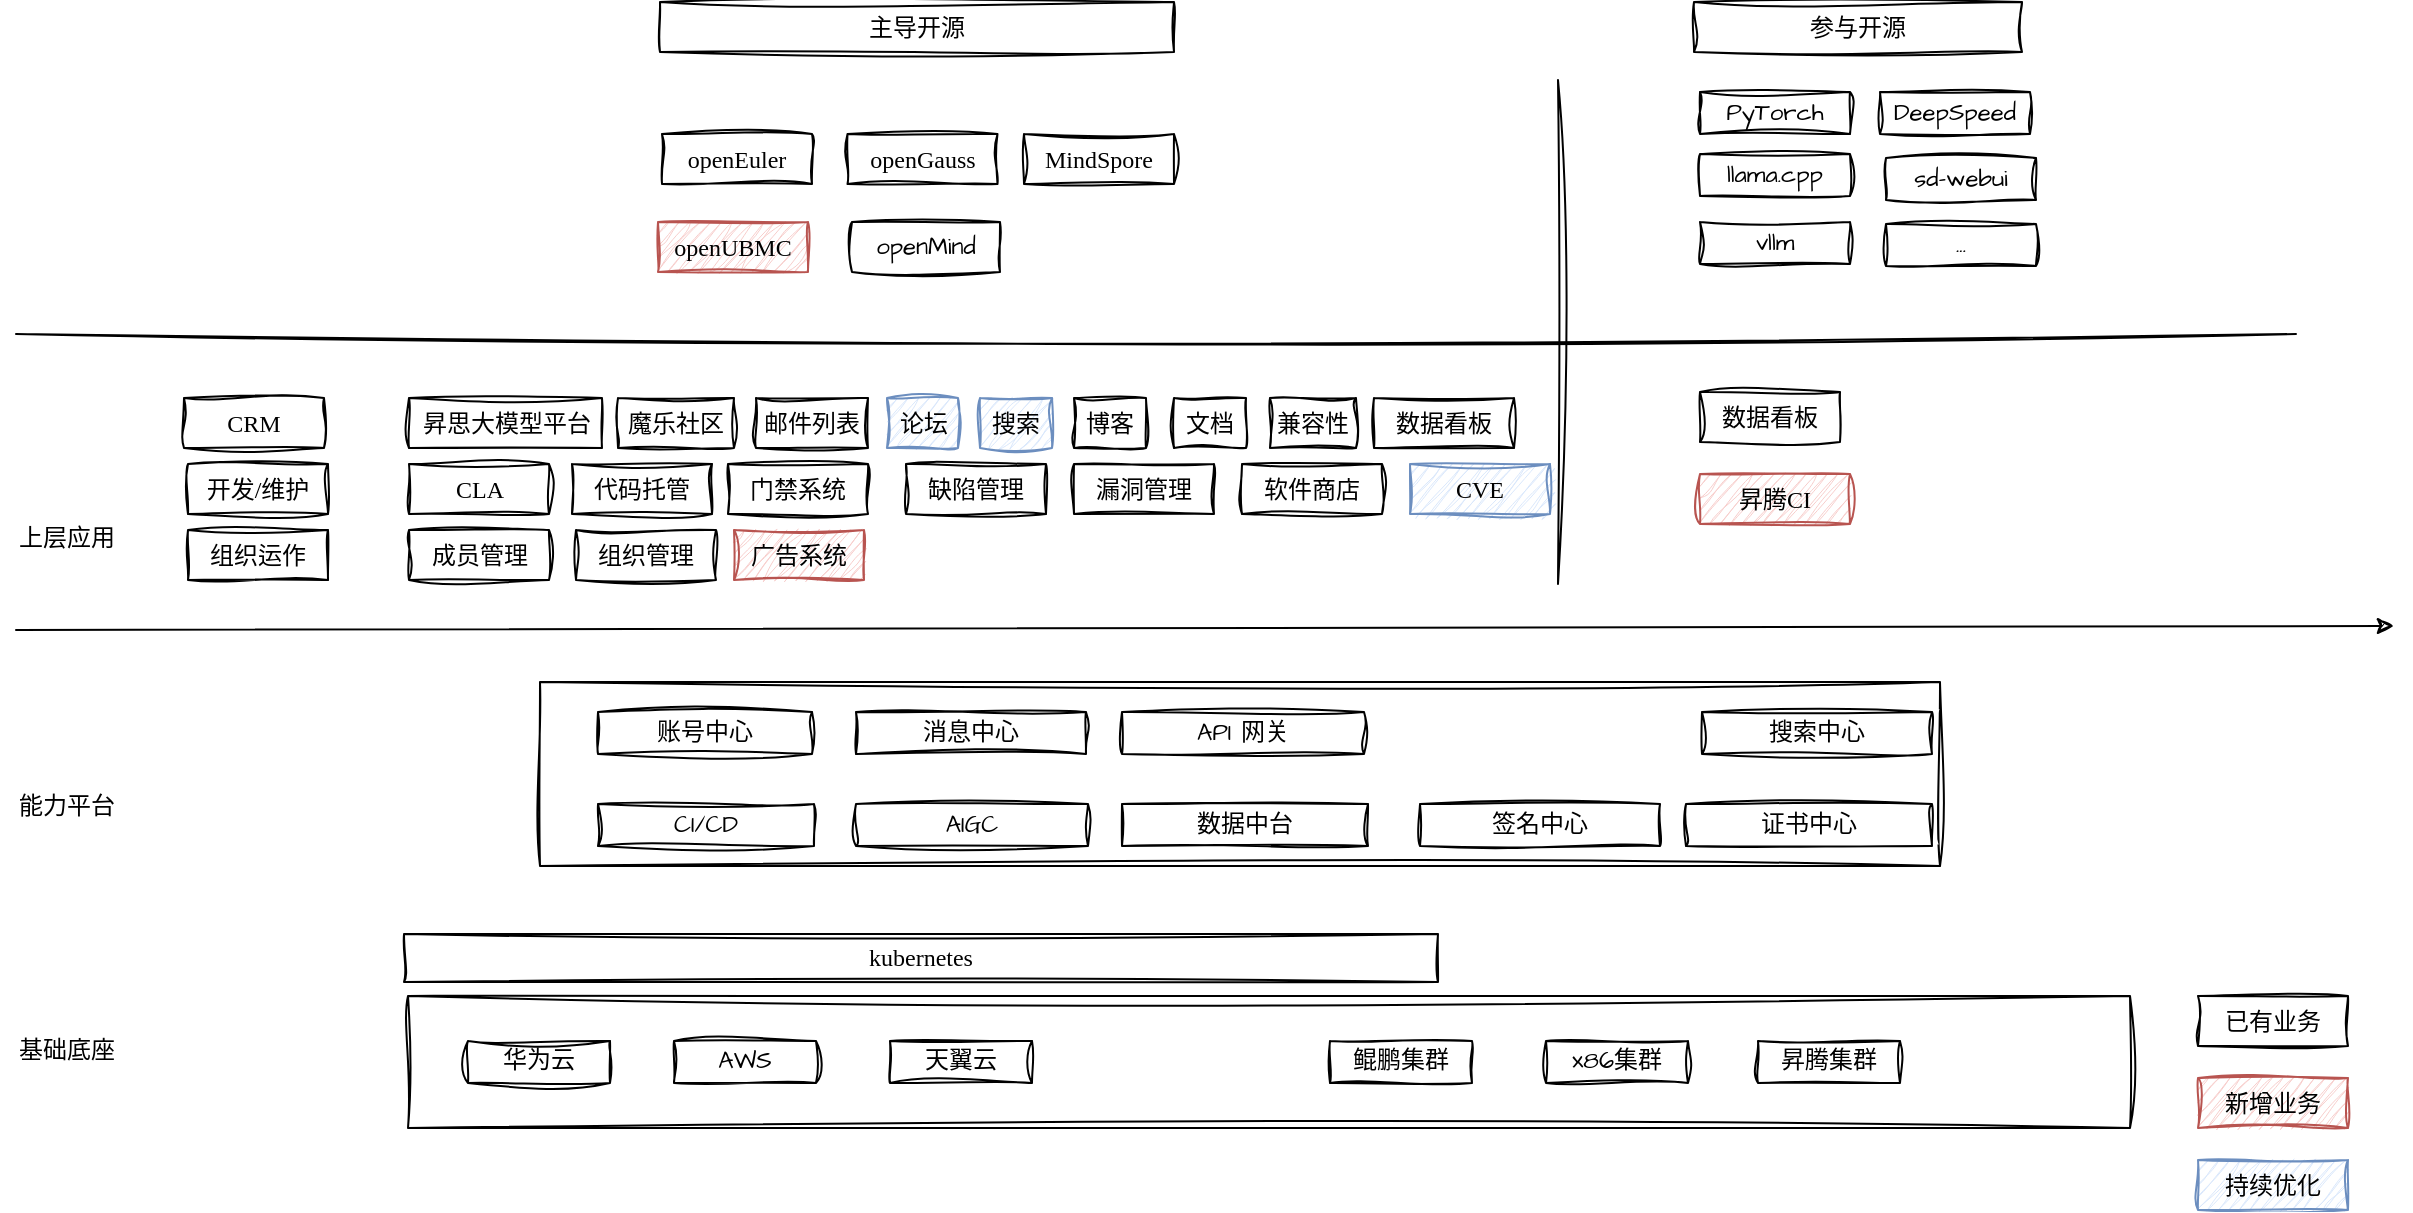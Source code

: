 <mxfile version="24.8.6" pages="6">
  <diagram name="第 1 页" id="cuDvIR6GlrQm0H4oQxtx">
    <mxGraphModel dx="2466" dy="1509" grid="0" gridSize="10" guides="1" tooltips="1" connect="1" arrows="1" fold="1" page="0" pageScale="1" pageWidth="827" pageHeight="1169" background="none" math="0" shadow="0">
      <root>
        <mxCell id="0" />
        <mxCell id="1" parent="0" />
        <mxCell id="pgN2BodhG1lexUuljltz-23" value="&lt;div&gt;&lt;br&gt;&lt;/div&gt;&lt;div&gt;&lt;br&gt;&lt;/div&gt;&lt;div&gt;&lt;br&gt;&lt;/div&gt;&lt;div&gt;&lt;br&gt;&lt;/div&gt;&lt;div&gt;&lt;br&gt;&lt;/div&gt;&lt;div&gt;&lt;br&gt;&lt;/div&gt;&lt;div&gt;&lt;br&gt;&lt;/div&gt;&lt;div&gt;&lt;br&gt;&lt;/div&gt;&lt;div&gt;&lt;br&gt;&lt;/div&gt;&lt;div&gt;&lt;br&gt;&lt;/div&gt;&lt;div&gt;&lt;br&gt;&lt;/div&gt;&lt;div&gt;&lt;br&gt;&lt;/div&gt;&lt;div&gt;&lt;br&gt;&lt;/div&gt;&lt;div&gt;&lt;br&gt;&lt;/div&gt;&lt;div&gt;&lt;br&gt;&lt;/div&gt;&lt;div&gt;&lt;br&gt;&lt;/div&gt;&lt;div&gt;&lt;br&gt;&lt;/div&gt;&lt;div&gt;&lt;br&gt;&lt;/div&gt;&lt;div&gt;&lt;br&gt;&lt;/div&gt;&lt;div&gt;&lt;br&gt;&lt;/div&gt;计算开源IT基础设施" style="rounded=0;whiteSpace=wrap;html=1;sketch=1;curveFitting=1;jiggle=2;fontFamily=Comic Sans MS;" parent="1" vertex="1">
          <mxGeometry x="-68" y="215" width="700" height="92" as="geometry" />
        </mxCell>
        <mxCell id="pgN2BodhG1lexUuljltz-22" value="搜索中心" style="rounded=0;whiteSpace=wrap;html=1;sketch=1;hachureGap=4;jiggle=2;curveFitting=1;fontFamily=Architects Daughter;fontSource=https%3A%2F%2Ffonts.googleapis.com%2Fcss%3Ffamily%3DArchitects%2BDaughter;" parent="1" vertex="1">
          <mxGeometry x="513" y="230" width="115" height="21" as="geometry" />
        </mxCell>
        <mxCell id="evkO2dSw4EaUhVPGRM0e-8" value="" style="rounded=0;whiteSpace=wrap;html=1;sketch=1;curveFitting=1;jiggle=2;fontFamily=Comic Sans MS;" parent="1" vertex="1">
          <mxGeometry x="-134" y="372" width="861" height="66" as="geometry" />
        </mxCell>
        <mxCell id="evkO2dSw4EaUhVPGRM0e-10" value="已有业务" style="rounded=0;whiteSpace=wrap;html=1;sketch=1;curveFitting=1;jiggle=2;fontFamily=Comic Sans MS;" parent="1" vertex="1">
          <mxGeometry x="761" y="372" width="75" height="25" as="geometry" />
        </mxCell>
        <mxCell id="evkO2dSw4EaUhVPGRM0e-11" value="新增业务" style="rounded=0;whiteSpace=wrap;html=1;fillColor=#f8cecc;strokeColor=#b85450;sketch=1;curveFitting=1;jiggle=2;fontFamily=Comic Sans MS;" parent="1" vertex="1">
          <mxGeometry x="761" y="413" width="75" height="25" as="geometry" />
        </mxCell>
        <mxCell id="evkO2dSw4EaUhVPGRM0e-14" value="openGauss" style="rounded=0;whiteSpace=wrap;html=1;sketch=1;curveFitting=1;jiggle=2;fontFamily=Comic Sans MS;" parent="1" vertex="1">
          <mxGeometry x="85.75" y="-59" width="75" height="25" as="geometry" />
        </mxCell>
        <mxCell id="evkO2dSw4EaUhVPGRM0e-15" value="openEuler" style="rounded=0;whiteSpace=wrap;html=1;sketch=1;curveFitting=1;jiggle=2;fontFamily=Comic Sans MS;" parent="1" vertex="1">
          <mxGeometry x="-7" y="-59" width="75" height="25" as="geometry" />
        </mxCell>
        <mxCell id="evkO2dSw4EaUhVPGRM0e-16" value="MindSpore" style="rounded=0;whiteSpace=wrap;html=1;sketch=1;curveFitting=1;jiggle=2;fontFamily=Comic Sans MS;" parent="1" vertex="1">
          <mxGeometry x="174" y="-59" width="75" height="25" as="geometry" />
        </mxCell>
        <mxCell id="evkO2dSw4EaUhVPGRM0e-17" value="openUBMC" style="rounded=0;whiteSpace=wrap;html=1;sketch=1;curveFitting=1;jiggle=2;fillColor=#f8cecc;strokeColor=#b85450;fontFamily=Comic Sans MS;" parent="1" vertex="1">
          <mxGeometry x="-9" y="-15" width="75" height="25" as="geometry" />
        </mxCell>
        <mxCell id="evkO2dSw4EaUhVPGRM0e-18" value="openMind" style="rounded=0;whiteSpace=wrap;html=1;sketch=1;hachureGap=4;jiggle=2;curveFitting=1;fontFamily=Architects Daughter;fontSource=https%3A%2F%2Ffonts.googleapis.com%2Fcss%3Ffamily%3DArchitects%2BDaughter;" parent="1" vertex="1">
          <mxGeometry x="88" y="-15" width="74" height="25" as="geometry" />
        </mxCell>
        <mxCell id="evkO2dSw4EaUhVPGRM0e-21" value="" style="endArrow=none;html=1;rounded=0;sketch=1;hachureGap=4;jiggle=2;curveFitting=1;fontFamily=Architects Daughter;fontSource=https%3A%2F%2Ffonts.googleapis.com%2Fcss%3Ffamily%3DArchitects%2BDaughter;" parent="1" edge="1">
          <mxGeometry width="50" height="50" relative="1" as="geometry">
            <mxPoint x="441" y="166" as="sourcePoint" />
            <mxPoint x="441" y="-86" as="targetPoint" />
          </mxGeometry>
        </mxCell>
        <mxCell id="evkO2dSw4EaUhVPGRM0e-27" value="昇腾CI" style="rounded=0;whiteSpace=wrap;html=1;sketch=1;curveFitting=1;jiggle=2;fontFamily=Comic Sans MS;fillColor=#f8cecc;strokeColor=#b85450;" parent="1" vertex="1">
          <mxGeometry x="512" y="111" width="75" height="25" as="geometry" />
        </mxCell>
        <mxCell id="evkO2dSw4EaUhVPGRM0e-28" value="CI/CD" style="rounded=0;whiteSpace=wrap;html=1;sketch=1;hachureGap=4;jiggle=2;curveFitting=1;fontFamily=Architects Daughter;fontSource=https%3A%2F%2Ffonts.googleapis.com%2Fcss%3Ffamily%3DArchitects%2BDaughter;" parent="1" vertex="1">
          <mxGeometry x="-39" y="276" width="108" height="21" as="geometry" />
        </mxCell>
        <mxCell id="pgN2BodhG1lexUuljltz-2" value="PyTorch" style="rounded=0;whiteSpace=wrap;html=1;sketch=1;hachureGap=4;jiggle=2;curveFitting=1;fontFamily=Architects Daughter;fontSource=https%3A%2F%2Ffonts.googleapis.com%2Fcss%3Ffamily%3DArchitects%2BDaughter;" parent="1" vertex="1">
          <mxGeometry x="512" y="-80" width="75" height="21" as="geometry" />
        </mxCell>
        <mxCell id="pgN2BodhG1lexUuljltz-3" value="DeepSpeed" style="rounded=0;whiteSpace=wrap;html=1;sketch=1;hachureGap=4;jiggle=2;curveFitting=1;fontFamily=Architects Daughter;fontSource=https%3A%2F%2Ffonts.googleapis.com%2Fcss%3Ffamily%3DArchitects%2BDaughter;" parent="1" vertex="1">
          <mxGeometry x="602" y="-80" width="75" height="21" as="geometry" />
        </mxCell>
        <mxCell id="pgN2BodhG1lexUuljltz-4" value="llama.cpp" style="rounded=0;whiteSpace=wrap;html=1;sketch=1;hachureGap=4;jiggle=2;curveFitting=1;fontFamily=Architects Daughter;fontSource=https%3A%2F%2Ffonts.googleapis.com%2Fcss%3Ffamily%3DArchitects%2BDaughter;" parent="1" vertex="1">
          <mxGeometry x="512" y="-49" width="75" height="21" as="geometry" />
        </mxCell>
        <mxCell id="pgN2BodhG1lexUuljltz-6" value="vllm" style="rounded=0;whiteSpace=wrap;html=1;sketch=1;hachureGap=4;jiggle=2;curveFitting=1;fontFamily=Architects Daughter;fontSource=https%3A%2F%2Ffonts.googleapis.com%2Fcss%3Ffamily%3DArchitects%2BDaughter;" parent="1" vertex="1">
          <mxGeometry x="512" y="-15" width="75" height="21" as="geometry" />
        </mxCell>
        <mxCell id="pgN2BodhG1lexUuljltz-9" value="sd-webui" style="rounded=0;whiteSpace=wrap;html=1;sketch=1;hachureGap=4;jiggle=2;curveFitting=1;fontFamily=Architects Daughter;fontSource=https%3A%2F%2Ffonts.googleapis.com%2Fcss%3Ffamily%3DArchitects%2BDaughter;" parent="1" vertex="1">
          <mxGeometry x="605" y="-47" width="75" height="21" as="geometry" />
        </mxCell>
        <mxCell id="pgN2BodhG1lexUuljltz-11" value="主导开源" style="rounded=0;whiteSpace=wrap;html=1;sketch=1;curveFitting=1;jiggle=2;fontFamily=Comic Sans MS;" parent="1" vertex="1">
          <mxGeometry x="-8" y="-125" width="257" height="25" as="geometry" />
        </mxCell>
        <mxCell id="pgN2BodhG1lexUuljltz-12" value="参与开源" style="rounded=0;whiteSpace=wrap;html=1;sketch=1;curveFitting=1;jiggle=2;fontFamily=Comic Sans MS;" parent="1" vertex="1">
          <mxGeometry x="509" y="-125" width="164" height="25" as="geometry" />
        </mxCell>
        <mxCell id="pgN2BodhG1lexUuljltz-16" value="上层应用" style="text;html=1;align=center;verticalAlign=middle;resizable=0;points=[];autosize=1;strokeColor=none;fillColor=none;fontFamily=Architects Daughter;fontSource=https%3A%2F%2Ffonts.googleapis.com%2Fcss%3Ffamily%3DArchitects%2BDaughter;" parent="1" vertex="1">
          <mxGeometry x="-338" y="131" width="66" height="26" as="geometry" />
        </mxCell>
        <mxCell id="pgN2BodhG1lexUuljltz-17" value="能力平台" style="text;html=1;align=center;verticalAlign=middle;resizable=0;points=[];autosize=1;strokeColor=none;fillColor=none;fontFamily=Architects Daughter;fontSource=https%3A%2F%2Ffonts.googleapis.com%2Fcss%3Ffamily%3DArchitects%2BDaughter;" parent="1" vertex="1">
          <mxGeometry x="-338" y="265" width="66" height="26" as="geometry" />
        </mxCell>
        <mxCell id="pgN2BodhG1lexUuljltz-18" value="基础底座" style="text;html=1;align=center;verticalAlign=middle;resizable=0;points=[];autosize=1;strokeColor=none;fillColor=none;fontFamily=Architects Daughter;fontSource=https%3A%2F%2Ffonts.googleapis.com%2Fcss%3Ffamily%3DArchitects%2BDaughter;" parent="1" vertex="1">
          <mxGeometry x="-338" y="387" width="66" height="26" as="geometry" />
        </mxCell>
        <mxCell id="pgN2BodhG1lexUuljltz-19" value="消息中心" style="rounded=0;whiteSpace=wrap;html=1;sketch=1;hachureGap=4;jiggle=2;curveFitting=1;fontFamily=Architects Daughter;fontSource=https%3A%2F%2Ffonts.googleapis.com%2Fcss%3Ffamily%3DArchitects%2BDaughter;" parent="1" vertex="1">
          <mxGeometry x="90" y="230" width="115" height="21" as="geometry" />
        </mxCell>
        <mxCell id="pgN2BodhG1lexUuljltz-20" value="API 网关" style="rounded=0;whiteSpace=wrap;html=1;sketch=1;hachureGap=4;jiggle=2;curveFitting=1;fontFamily=Architects Daughter;fontSource=https%3A%2F%2Ffonts.googleapis.com%2Fcss%3Ffamily%3DArchitects%2BDaughter;" parent="1" vertex="1">
          <mxGeometry x="223" y="230" width="121" height="21" as="geometry" />
        </mxCell>
        <mxCell id="pgN2BodhG1lexUuljltz-21" value="AIGC" style="rounded=0;whiteSpace=wrap;html=1;sketch=1;hachureGap=4;jiggle=2;curveFitting=1;fontFamily=Architects Daughter;fontSource=https%3A%2F%2Ffonts.googleapis.com%2Fcss%3Ffamily%3DArchitects%2BDaughter;" parent="1" vertex="1">
          <mxGeometry x="90" y="276" width="116" height="21" as="geometry" />
        </mxCell>
        <mxCell id="pgN2BodhG1lexUuljltz-24" value="kubernetes" style="rounded=0;whiteSpace=wrap;html=1;sketch=1;curveFitting=1;jiggle=2;fontFamily=Comic Sans MS;" parent="1" vertex="1">
          <mxGeometry x="-136" y="341" width="517" height="24" as="geometry" />
        </mxCell>
        <mxCell id="pgN2BodhG1lexUuljltz-26" value="华为云" style="rounded=0;whiteSpace=wrap;html=1;sketch=1;hachureGap=4;jiggle=2;curveFitting=1;fontFamily=Architects Daughter;fontSource=https%3A%2F%2Ffonts.googleapis.com%2Fcss%3Ffamily%3DArchitects%2BDaughter;" parent="1" vertex="1">
          <mxGeometry x="-104" y="394.5" width="71" height="21" as="geometry" />
        </mxCell>
        <mxCell id="pgN2BodhG1lexUuljltz-28" value="天翼云" style="rounded=0;whiteSpace=wrap;html=1;sketch=1;hachureGap=4;jiggle=2;curveFitting=1;fontFamily=Architects Daughter;fontSource=https%3A%2F%2Ffonts.googleapis.com%2Fcss%3Ffamily%3DArchitects%2BDaughter;" parent="1" vertex="1">
          <mxGeometry x="107" y="394.5" width="71" height="21" as="geometry" />
        </mxCell>
        <mxCell id="pgN2BodhG1lexUuljltz-31" value="AWS" style="rounded=0;whiteSpace=wrap;html=1;sketch=1;hachureGap=4;jiggle=2;curveFitting=1;fontFamily=Architects Daughter;fontSource=https%3A%2F%2Ffonts.googleapis.com%2Fcss%3Ffamily%3DArchitects%2BDaughter;" parent="1" vertex="1">
          <mxGeometry x="-1" y="394.5" width="71" height="21" as="geometry" />
        </mxCell>
        <mxCell id="pgN2BodhG1lexUuljltz-32" value="昇腾集群" style="rounded=0;whiteSpace=wrap;html=1;sketch=1;hachureGap=4;jiggle=2;curveFitting=1;fontFamily=Architects Daughter;fontSource=https%3A%2F%2Ffonts.googleapis.com%2Fcss%3Ffamily%3DArchitects%2BDaughter;" parent="1" vertex="1">
          <mxGeometry x="541" y="394.5" width="71" height="21" as="geometry" />
        </mxCell>
        <mxCell id="pgN2BodhG1lexUuljltz-33" value="鲲鹏集群" style="rounded=0;whiteSpace=wrap;html=1;sketch=1;hachureGap=4;jiggle=2;curveFitting=1;fontFamily=Architects Daughter;fontSource=https%3A%2F%2Ffonts.googleapis.com%2Fcss%3Ffamily%3DArchitects%2BDaughter;" parent="1" vertex="1">
          <mxGeometry x="327" y="394.5" width="71" height="21" as="geometry" />
        </mxCell>
        <mxCell id="pgN2BodhG1lexUuljltz-34" value="x86集群" style="rounded=0;whiteSpace=wrap;html=1;sketch=1;hachureGap=4;jiggle=2;curveFitting=1;fontFamily=Architects Daughter;fontSource=https%3A%2F%2Ffonts.googleapis.com%2Fcss%3Ffamily%3DArchitects%2BDaughter;" parent="1" vertex="1">
          <mxGeometry x="435" y="394.5" width="71" height="21" as="geometry" />
        </mxCell>
        <mxCell id="pgN2BodhG1lexUuljltz-36" value="数据中台" style="rounded=0;whiteSpace=wrap;html=1;sketch=1;hachureGap=4;jiggle=2;curveFitting=1;fontFamily=Architects Daughter;fontSource=https%3A%2F%2Ffonts.googleapis.com%2Fcss%3Ffamily%3DArchitects%2BDaughter;" parent="1" vertex="1">
          <mxGeometry x="223" y="276" width="123" height="21" as="geometry" />
        </mxCell>
        <mxCell id="pgN2BodhG1lexUuljltz-37" value="签名中心" style="rounded=0;whiteSpace=wrap;html=1;sketch=1;hachureGap=4;jiggle=2;curveFitting=1;fontFamily=Architects Daughter;fontSource=https%3A%2F%2Ffonts.googleapis.com%2Fcss%3Ffamily%3DArchitects%2BDaughter;" parent="1" vertex="1">
          <mxGeometry x="372" y="276" width="120" height="21" as="geometry" />
        </mxCell>
        <mxCell id="pgN2BodhG1lexUuljltz-38" value="证书中心" style="rounded=0;whiteSpace=wrap;html=1;sketch=1;hachureGap=4;jiggle=2;curveFitting=1;fontFamily=Architects Daughter;fontSource=https%3A%2F%2Ffonts.googleapis.com%2Fcss%3Ffamily%3DArchitects%2BDaughter;" parent="1" vertex="1">
          <mxGeometry x="505" y="276" width="123" height="21" as="geometry" />
        </mxCell>
        <mxCell id="pgN2BodhG1lexUuljltz-40" value="账号中心" style="rounded=0;whiteSpace=wrap;html=1;sketch=1;hachureGap=4;jiggle=2;curveFitting=1;fontFamily=Architects Daughter;fontSource=https%3A%2F%2Ffonts.googleapis.com%2Fcss%3Ffamily%3DArchitects%2BDaughter;" parent="1" vertex="1">
          <mxGeometry x="-39" y="230" width="107" height="21" as="geometry" />
        </mxCell>
        <mxCell id="pgN2BodhG1lexUuljltz-46" value="昇思大模型平台" style="rounded=0;whiteSpace=wrap;html=1;sketch=1;curveFitting=1;jiggle=2;fontFamily=Comic Sans MS;" parent="1" vertex="1">
          <mxGeometry x="-133.5" y="73" width="96.5" height="25" as="geometry" />
        </mxCell>
        <mxCell id="pgN2BodhG1lexUuljltz-47" value="魔乐社区" style="rounded=0;whiteSpace=wrap;html=1;sketch=1;curveFitting=1;jiggle=2;fontFamily=Comic Sans MS;" parent="1" vertex="1">
          <mxGeometry x="-29" y="73" width="58" height="25" as="geometry" />
        </mxCell>
        <mxCell id="pgN2BodhG1lexUuljltz-49" value="邮件列表" style="rounded=0;whiteSpace=wrap;html=1;sketch=1;curveFitting=1;jiggle=2;fontFamily=Comic Sans MS;" parent="1" vertex="1">
          <mxGeometry x="40" y="73" width="56" height="25" as="geometry" />
        </mxCell>
        <mxCell id="pgN2BodhG1lexUuljltz-51" value="开发/维护" style="rounded=0;whiteSpace=wrap;html=1;sketch=1;curveFitting=1;jiggle=2;fontFamily=Comic Sans MS;" parent="1" vertex="1">
          <mxGeometry x="-244" y="106" width="70" height="25" as="geometry" />
        </mxCell>
        <mxCell id="pgN2BodhG1lexUuljltz-58" value="论坛" style="rounded=0;whiteSpace=wrap;html=1;sketch=1;curveFitting=1;jiggle=2;fontFamily=Comic Sans MS;fillColor=#dae8fc;strokeColor=#6c8ebf;" parent="1" vertex="1">
          <mxGeometry x="105.5" y="73" width="35.5" height="25" as="geometry" />
        </mxCell>
        <mxCell id="pgN2BodhG1lexUuljltz-59" value="组织运作" style="rounded=0;whiteSpace=wrap;html=1;sketch=1;curveFitting=1;jiggle=2;fontFamily=Comic Sans MS;" parent="1" vertex="1">
          <mxGeometry x="-244" y="139" width="70" height="25" as="geometry" />
        </mxCell>
        <mxCell id="pgN2BodhG1lexUuljltz-61" value="CRM" style="rounded=0;whiteSpace=wrap;html=1;sketch=1;curveFitting=1;jiggle=2;fontFamily=Comic Sans MS;" parent="1" vertex="1">
          <mxGeometry x="-246" y="73" width="70" height="25" as="geometry" />
        </mxCell>
        <mxCell id="pgN2BodhG1lexUuljltz-62" value="代码托管" style="rounded=0;whiteSpace=wrap;html=1;sketch=1;curveFitting=1;jiggle=2;fontFamily=Comic Sans MS;" parent="1" vertex="1">
          <mxGeometry x="-52" y="106" width="70" height="25" as="geometry" />
        </mxCell>
        <mxCell id="pgN2BodhG1lexUuljltz-63" value="数据看板" style="rounded=0;whiteSpace=wrap;html=1;sketch=1;curveFitting=1;jiggle=2;fontFamily=Comic Sans MS;" parent="1" vertex="1">
          <mxGeometry x="349" y="73" width="70" height="25" as="geometry" />
        </mxCell>
        <mxCell id="pgN2BodhG1lexUuljltz-64" value="成员管理" style="rounded=0;whiteSpace=wrap;html=1;sketch=1;curveFitting=1;jiggle=2;fontFamily=Comic Sans MS;" parent="1" vertex="1">
          <mxGeometry x="-133.5" y="139" width="70" height="25" as="geometry" />
        </mxCell>
        <mxCell id="pgN2BodhG1lexUuljltz-65" value="组织管理" style="rounded=0;whiteSpace=wrap;html=1;sketch=1;curveFitting=1;jiggle=2;fontFamily=Comic Sans MS;" parent="1" vertex="1">
          <mxGeometry x="-50" y="139" width="70" height="25" as="geometry" />
        </mxCell>
        <mxCell id="pgN2BodhG1lexUuljltz-66" value="CLA" style="rounded=0;whiteSpace=wrap;html=1;sketch=1;curveFitting=1;jiggle=2;fontFamily=Comic Sans MS;" parent="1" vertex="1">
          <mxGeometry x="-133.5" y="106" width="70" height="25" as="geometry" />
        </mxCell>
        <mxCell id="pgN2BodhG1lexUuljltz-67" value="缺陷管理" style="rounded=0;whiteSpace=wrap;html=1;sketch=1;curveFitting=1;jiggle=2;fontFamily=Comic Sans MS;" parent="1" vertex="1">
          <mxGeometry x="115" y="106" width="70" height="25" as="geometry" />
        </mxCell>
        <mxCell id="pgN2BodhG1lexUuljltz-68" value="漏洞管理" style="rounded=0;whiteSpace=wrap;html=1;sketch=1;curveFitting=1;jiggle=2;fontFamily=Comic Sans MS;" parent="1" vertex="1">
          <mxGeometry x="199" y="106" width="70" height="25" as="geometry" />
        </mxCell>
        <mxCell id="pgN2BodhG1lexUuljltz-69" value="博客" style="rounded=0;whiteSpace=wrap;html=1;sketch=1;curveFitting=1;jiggle=2;fontFamily=Comic Sans MS;" parent="1" vertex="1">
          <mxGeometry x="199" y="73" width="36" height="25" as="geometry" />
        </mxCell>
        <mxCell id="pgN2BodhG1lexUuljltz-72" value="文档" style="rounded=0;whiteSpace=wrap;html=1;sketch=1;curveFitting=1;jiggle=2;fontFamily=Comic Sans MS;" parent="1" vertex="1">
          <mxGeometry x="249" y="73" width="36" height="25" as="geometry" />
        </mxCell>
        <mxCell id="pgN2BodhG1lexUuljltz-74" value="兼容性" style="rounded=0;whiteSpace=wrap;html=1;sketch=1;curveFitting=1;jiggle=2;fontFamily=Comic Sans MS;" parent="1" vertex="1">
          <mxGeometry x="297" y="73" width="43" height="25" as="geometry" />
        </mxCell>
        <mxCell id="pgN2BodhG1lexUuljltz-75" value="软件商店" style="rounded=0;whiteSpace=wrap;html=1;sketch=1;curveFitting=1;jiggle=2;fontFamily=Comic Sans MS;" parent="1" vertex="1">
          <mxGeometry x="283" y="106" width="70" height="25" as="geometry" />
        </mxCell>
        <mxCell id="pgN2BodhG1lexUuljltz-76" value="门禁系统" style="rounded=0;whiteSpace=wrap;html=1;sketch=1;curveFitting=1;jiggle=2;fontFamily=Comic Sans MS;" parent="1" vertex="1">
          <mxGeometry x="26" y="106" width="70" height="25" as="geometry" />
        </mxCell>
        <mxCell id="E2NUBiW29PT-hDMwpMA1-2" value="广告系统" style="rounded=0;whiteSpace=wrap;html=1;sketch=1;curveFitting=1;jiggle=2;fontFamily=Comic Sans MS;fillColor=#f8cecc;strokeColor=#b85450;" parent="1" vertex="1">
          <mxGeometry x="29" y="139" width="65" height="25" as="geometry" />
        </mxCell>
        <mxCell id="E2NUBiW29PT-hDMwpMA1-3" value="..." style="rounded=0;whiteSpace=wrap;html=1;sketch=1;hachureGap=4;jiggle=2;curveFitting=1;fontFamily=Architects Daughter;fontSource=https%3A%2F%2Ffonts.googleapis.com%2Fcss%3Ffamily%3DArchitects%2BDaughter;" parent="1" vertex="1">
          <mxGeometry x="605" y="-14" width="75" height="21" as="geometry" />
        </mxCell>
        <mxCell id="E2NUBiW29PT-hDMwpMA1-5" value="" style="endArrow=classic;html=1;rounded=0;sketch=1;hachureGap=4;jiggle=2;curveFitting=1;fontFamily=Architects Daughter;fontSource=https%3A%2F%2Ffonts.googleapis.com%2Fcss%3Ffamily%3DArchitects%2BDaughter;" parent="1" edge="1">
          <mxGeometry width="50" height="50" relative="1" as="geometry">
            <mxPoint x="-330" y="189" as="sourcePoint" />
            <mxPoint x="859" y="187" as="targetPoint" />
          </mxGeometry>
        </mxCell>
        <mxCell id="E2NUBiW29PT-hDMwpMA1-7" value="持续优化" style="rounded=0;whiteSpace=wrap;html=1;sketch=1;curveFitting=1;jiggle=2;fontFamily=Comic Sans MS;fillColor=#dae8fc;strokeColor=#6c8ebf;" parent="1" vertex="1">
          <mxGeometry x="761" y="454" width="75" height="25" as="geometry" />
        </mxCell>
        <mxCell id="E2NUBiW29PT-hDMwpMA1-9" value="搜索" style="rounded=0;whiteSpace=wrap;html=1;sketch=1;curveFitting=1;jiggle=2;fontFamily=Comic Sans MS;fillColor=#dae8fc;strokeColor=#6c8ebf;" parent="1" vertex="1">
          <mxGeometry x="152" y="73" width="36" height="25" as="geometry" />
        </mxCell>
        <mxCell id="E2NUBiW29PT-hDMwpMA1-10" value="CVE" style="rounded=0;whiteSpace=wrap;html=1;sketch=1;curveFitting=1;jiggle=2;fontFamily=Comic Sans MS;fillColor=#dae8fc;strokeColor=#6c8ebf;" parent="1" vertex="1">
          <mxGeometry x="367" y="106" width="70" height="25" as="geometry" />
        </mxCell>
        <mxCell id="i9jVZ3swu23kJSXSdqgr-1" value="" style="endArrow=none;html=1;rounded=0;sketch=1;hachureGap=4;jiggle=2;curveFitting=1;fontFamily=Architects Daughter;fontSource=https%3A%2F%2Ffonts.googleapis.com%2Fcss%3Ffamily%3DArchitects%2BDaughter;" parent="1" edge="1">
          <mxGeometry width="50" height="50" relative="1" as="geometry">
            <mxPoint x="810" y="41" as="sourcePoint" />
            <mxPoint x="-330" y="41" as="targetPoint" />
          </mxGeometry>
        </mxCell>
        <mxCell id="xjhK_ZwYxJh9PP5SccAZ-2" value="数据看板" style="rounded=0;whiteSpace=wrap;html=1;sketch=1;curveFitting=1;jiggle=2;fontFamily=Comic Sans MS;" vertex="1" parent="1">
          <mxGeometry x="512" y="70" width="70" height="25" as="geometry" />
        </mxCell>
      </root>
    </mxGraphModel>
  </diagram>
  <diagram id="G0_mMGbiInow4497-o7Y" name="第 2 页">
    <mxGraphModel dx="983" dy="654" grid="1" gridSize="10" guides="1" tooltips="1" connect="1" arrows="1" fold="1" page="1" pageScale="1" pageWidth="827" pageHeight="1169" math="0" shadow="0">
      <root>
        <mxCell id="0" />
        <mxCell id="1" parent="0" />
        <mxCell id="zvL3UJ5DEkBXC9KE-6RC-26" value="&lt;div&gt;&lt;br&gt;&lt;/div&gt;&lt;div&gt;&lt;br&gt;&lt;/div&gt;&lt;div&gt;&lt;br&gt;&lt;/div&gt;&lt;div style=&quot;&quot;&gt;&lt;span style=&quot;background-color: initial;&quot;&gt;软件包开发与维护&lt;/span&gt;&lt;/div&gt;" style="rounded=1;whiteSpace=wrap;html=1;sketch=1;hachureGap=4;jiggle=2;curveFitting=1;fontFamily=Architects Daughter;fontSource=https%3A%2F%2Ffonts.googleapis.com%2Fcss%3Ffamily%3DArchitects%2BDaughter;align=left;" vertex="1" parent="1">
          <mxGeometry x="220" y="90" width="920" height="60" as="geometry" />
        </mxCell>
        <mxCell id="zvL3UJ5DEkBXC9KE-6RC-1" value="fedora" style="rounded=1;whiteSpace=wrap;html=1;sketch=1;hachureGap=4;jiggle=2;curveFitting=1;fontFamily=Architects Daughter;fontSource=https%3A%2F%2Ffonts.googleapis.com%2Fcss%3Ffamily%3DArchitects%2BDaughter;" vertex="1" parent="1">
          <mxGeometry x="220" y="180" width="70" height="40" as="geometry" />
        </mxCell>
        <mxCell id="zvL3UJ5DEkBXC9KE-6RC-2" value="文档" style="rounded=1;whiteSpace=wrap;html=1;sketch=1;hachureGap=4;jiggle=2;curveFitting=1;fontFamily=Architects Daughter;fontSource=https%3A%2F%2Ffonts.googleapis.com%2Fcss%3Ffamily%3DArchitects%2BDaughter;" vertex="1" parent="1">
          <mxGeometry x="350" y="180" width="80" height="40" as="geometry" />
        </mxCell>
        <mxCell id="zvL3UJ5DEkBXC9KE-6RC-3" value="了解" style="rounded=1;whiteSpace=wrap;html=1;sketch=1;hachureGap=4;jiggle=2;curveFitting=1;fontFamily=Architects Daughter;fontSource=https%3A%2F%2Ffonts.googleapis.com%2Fcss%3Ffamily%3DArchitects%2BDaughter;" vertex="1" parent="1">
          <mxGeometry x="350" y="100" width="80" height="20" as="geometry" />
        </mxCell>
        <mxCell id="zvL3UJ5DEkBXC9KE-6RC-4" value="代码提交" style="rounded=1;whiteSpace=wrap;html=1;sketch=1;hachureGap=4;jiggle=2;curveFitting=1;fontFamily=Architects Daughter;fontSource=https%3A%2F%2Ffonts.googleapis.com%2Fcss%3Ffamily%3DArchitects%2BDaughter;" vertex="1" parent="1">
          <mxGeometry x="570" y="100" width="70" height="20" as="geometry" />
        </mxCell>
        <mxCell id="zvL3UJ5DEkBXC9KE-6RC-5" value="代码评审" style="rounded=1;whiteSpace=wrap;html=1;sketch=1;hachureGap=4;jiggle=2;curveFitting=1;fontFamily=Architects Daughter;fontSource=https%3A%2F%2Ffonts.googleapis.com%2Fcss%3Ffamily%3DArchitects%2BDaughter;" vertex="1" parent="1">
          <mxGeometry x="650" y="100" width="70" height="20" as="geometry" />
        </mxCell>
        <mxCell id="zvL3UJ5DEkBXC9KE-6RC-6" value="文档" style="rounded=1;whiteSpace=wrap;html=1;sketch=1;hachureGap=4;jiggle=2;curveFitting=1;fontFamily=Architects Daughter;fontSource=https%3A%2F%2Ffonts.googleapis.com%2Fcss%3Ffamily%3DArchitects%2BDaughter;" vertex="1" parent="1">
          <mxGeometry x="350" y="260" width="80" height="40" as="geometry" />
        </mxCell>
        <mxCell id="zvL3UJ5DEkBXC9KE-6RC-7" value="openEuler" style="rounded=1;whiteSpace=wrap;html=1;sketch=1;hachureGap=4;jiggle=2;curveFitting=1;fontFamily=Architects Daughter;fontSource=https%3A%2F%2Ffonts.googleapis.com%2Fcss%3Ffamily%3DArchitects%2BDaughter;" vertex="1" parent="1">
          <mxGeometry x="220" y="260" width="70" height="40" as="geometry" />
        </mxCell>
        <mxCell id="zvL3UJ5DEkBXC9KE-6RC-8" value="gitee.com/src-openeuler" style="rounded=1;whiteSpace=wrap;html=1;sketch=1;hachureGap=4;jiggle=2;curveFitting=1;fontFamily=Architects Daughter;fontSource=https%3A%2F%2Ffonts.googleapis.com%2Fcss%3Ffamily%3DArchitects%2BDaughter;" vertex="1" parent="1">
          <mxGeometry x="570" y="260" width="160" height="40" as="geometry" />
        </mxCell>
        <mxCell id="zvL3UJ5DEkBXC9KE-6RC-10" value="src.fedoraproject.com" style="rounded=1;whiteSpace=wrap;html=1;sketch=1;hachureGap=4;jiggle=2;curveFitting=1;fontFamily=Architects Daughter;fontSource=https%3A%2F%2Ffonts.googleapis.com%2Fcss%3Ffamily%3DArchitects%2BDaughter;" vertex="1" parent="1">
          <mxGeometry x="570" y="180" width="160" height="40" as="geometry" />
        </mxCell>
        <mxCell id="zvL3UJ5DEkBXC9KE-6RC-13" value="贡献者协议" style="rounded=1;whiteSpace=wrap;html=1;sketch=1;hachureGap=4;jiggle=2;curveFitting=1;fontFamily=Architects Daughter;fontSource=https%3A%2F%2Ffonts.googleapis.com%2Fcss%3Ffamily%3DArchitects%2BDaughter;" vertex="1" parent="1">
          <mxGeometry x="460" y="100" width="80" height="20" as="geometry" />
        </mxCell>
        <mxCell id="zvL3UJ5DEkBXC9KE-6RC-14" value="agreement" style="rounded=1;whiteSpace=wrap;html=1;sketch=1;hachureGap=4;jiggle=2;curveFitting=1;fontFamily=Architects Daughter;fontSource=https%3A%2F%2Ffonts.googleapis.com%2Fcss%3Ffamily%3DArchitects%2BDaughter;" vertex="1" parent="1">
          <mxGeometry x="460" y="180" width="80" height="40" as="geometry" />
        </mxCell>
        <mxCell id="zvL3UJ5DEkBXC9KE-6RC-15" value="CLA" style="rounded=1;whiteSpace=wrap;html=1;sketch=1;hachureGap=4;jiggle=2;curveFitting=1;fontFamily=Architects Daughter;fontSource=https%3A%2F%2Ffonts.googleapis.com%2Fcss%3Ffamily%3DArchitects%2BDaughter;" vertex="1" parent="1">
          <mxGeometry x="460" y="260" width="80" height="40" as="geometry" />
        </mxCell>
        <mxCell id="zvL3UJ5DEkBXC9KE-6RC-16" value="CI" style="rounded=1;whiteSpace=wrap;html=1;sketch=1;hachureGap=4;jiggle=2;curveFitting=1;fontFamily=Architects Daughter;fontSource=https%3A%2F%2Ffonts.googleapis.com%2Fcss%3Ffamily%3DArchitects%2BDaughter;" vertex="1" parent="1">
          <mxGeometry x="757" y="100" width="70" height="20" as="geometry" />
        </mxCell>
        <UserObject label="jenkins" link="https://github.com/fedora-ci" linkTarget="_blank" id="zvL3UJ5DEkBXC9KE-6RC-17">
          <mxCell style="rounded=1;whiteSpace=wrap;html=1;sketch=1;hachureGap=4;jiggle=2;curveFitting=1;fontFamily=Architects Daughter;fontSource=https%3A%2F%2Ffonts.googleapis.com%2Fcss%3Ffamily%3DArchitects%2BDaughter;" vertex="1" parent="1">
            <mxGeometry x="757" y="180" width="73" height="40" as="geometry" />
          </mxCell>
        </UserObject>
        <mxCell id="zvL3UJ5DEkBXC9KE-6RC-18" value="jenkins" style="rounded=1;whiteSpace=wrap;html=1;sketch=1;hachureGap=4;jiggle=2;curveFitting=1;fontFamily=Architects Daughter;fontSource=https%3A%2F%2Ffonts.googleapis.com%2Fcss%3Ffamily%3DArchitects%2BDaughter;" vertex="1" parent="1">
          <mxGeometry x="757" y="260" width="73" height="40" as="geometry" />
        </mxCell>
        <mxCell id="zvL3UJ5DEkBXC9KE-6RC-19" value="build" style="rounded=1;whiteSpace=wrap;html=1;sketch=1;hachureGap=4;jiggle=2;curveFitting=1;fontFamily=Architects Daughter;fontSource=https%3A%2F%2Ffonts.googleapis.com%2Fcss%3Ffamily%3DArchitects%2BDaughter;" vertex="1" parent="1">
          <mxGeometry x="860" y="100" width="70" height="20" as="geometry" />
        </mxCell>
        <UserObject label="koji" linkTarget="_blank" id="zvL3UJ5DEkBXC9KE-6RC-20">
          <mxCell style="rounded=1;whiteSpace=wrap;html=1;sketch=1;hachureGap=4;jiggle=2;curveFitting=1;fontFamily=Architects Daughter;fontSource=https%3A%2F%2Ffonts.googleapis.com%2Fcss%3Ffamily%3DArchitects%2BDaughter;" vertex="1" parent="1">
            <mxGeometry x="860" y="180" width="73" height="40" as="geometry" />
          </mxCell>
        </UserObject>
        <mxCell id="zvL3UJ5DEkBXC9KE-6RC-21" value="eulermaker" style="rounded=1;whiteSpace=wrap;html=1;sketch=1;hachureGap=4;jiggle=2;curveFitting=1;fontFamily=Architects Daughter;fontSource=https%3A%2F%2Ffonts.googleapis.com%2Fcss%3Ffamily%3DArchitects%2BDaughter;" vertex="1" parent="1">
          <mxGeometry x="857" y="260" width="73" height="40" as="geometry" />
        </mxCell>
        <mxCell id="zvL3UJ5DEkBXC9KE-6RC-22" value="release" style="rounded=1;whiteSpace=wrap;html=1;sketch=1;hachureGap=4;jiggle=2;curveFitting=1;fontFamily=Architects Daughter;fontSource=https%3A%2F%2Ffonts.googleapis.com%2Fcss%3Ffamily%3DArchitects%2BDaughter;" vertex="1" parent="1">
          <mxGeometry x="960" y="100" width="70" height="20" as="geometry" />
        </mxCell>
        <UserObject label="bodhi&lt;div&gt;pungi&lt;/div&gt;&lt;div&gt;&lt;div&gt;sigul&lt;/div&gt;&lt;div&gt;koschi&lt;/div&gt;&lt;/div&gt;" linkTarget="_blank" id="zvL3UJ5DEkBXC9KE-6RC-23">
          <mxCell style="rounded=1;whiteSpace=wrap;html=1;sketch=1;hachureGap=4;jiggle=2;curveFitting=1;fontFamily=Architects Daughter;fontSource=https%3A%2F%2Ffonts.googleapis.com%2Fcss%3Ffamily%3DArchitects%2BDaughter;" vertex="1" parent="1">
            <mxGeometry x="960" y="165" width="73" height="70" as="geometry" />
          </mxCell>
        </UserObject>
        <mxCell id="zvL3UJ5DEkBXC9KE-6RC-24" value="&lt;div&gt;signatrust&lt;/div&gt;" style="rounded=1;whiteSpace=wrap;html=1;sketch=1;hachureGap=4;jiggle=2;curveFitting=1;fontFamily=Architects Daughter;fontSource=https%3A%2F%2Ffonts.googleapis.com%2Fcss%3Ffamily%3DArchitects%2BDaughter;" vertex="1" parent="1">
          <mxGeometry x="957" y="260" width="73" height="40" as="geometry" />
        </mxCell>
        <mxCell id="zvL3UJ5DEkBXC9KE-6RC-29" value="问题反馈" style="rounded=1;whiteSpace=wrap;html=1;sketch=1;hachureGap=4;jiggle=2;curveFitting=1;fontFamily=Architects Daughter;fontSource=https%3A%2F%2Ffonts.googleapis.com%2Fcss%3Ffamily%3DArchitects%2BDaughter;" vertex="1" parent="1">
          <mxGeometry x="1060" y="100" width="70" height="20" as="geometry" />
        </mxCell>
        <UserObject label="bugzilla" linkTarget="_blank" id="zvL3UJ5DEkBXC9KE-6RC-30">
          <mxCell style="rounded=1;whiteSpace=wrap;html=1;sketch=1;hachureGap=4;jiggle=2;curveFitting=1;fontFamily=Architects Daughter;fontSource=https%3A%2F%2Ffonts.googleapis.com%2Fcss%3Ffamily%3DArchitects%2BDaughter;" vertex="1" parent="1">
            <mxGeometry x="1060" y="180" width="73" height="40" as="geometry" />
          </mxCell>
        </UserObject>
        <mxCell id="zvL3UJ5DEkBXC9KE-6RC-31" value="&lt;div&gt;issue&lt;/div&gt;&lt;div&gt;quickissue&lt;/div&gt;&lt;div&gt;CVE-manager&lt;/div&gt;" style="rounded=1;whiteSpace=wrap;html=1;sketch=1;hachureGap=4;jiggle=2;curveFitting=1;fontFamily=Architects Daughter;fontSource=https%3A%2F%2Ffonts.googleapis.com%2Fcss%3Ffamily%3DArchitects%2BDaughter;" vertex="1" parent="1">
          <mxGeometry x="1057" y="260" width="83" height="40" as="geometry" />
        </mxCell>
      </root>
    </mxGraphModel>
  </diagram>
  <diagram id="emBAiEvqlcddjhs7vPds" name="第 3 页">
    <mxGraphModel dx="925" dy="615" grid="1" gridSize="10" guides="1" tooltips="1" connect="1" arrows="1" fold="1" page="1" pageScale="1" pageWidth="827" pageHeight="1169" math="0" shadow="0">
      <root>
        <mxCell id="0" />
        <mxCell id="1" parent="0" />
        <mxCell id="HjWA5lO8Z4xW1AcT_wNk-1" value="&lt;div&gt;&lt;br&gt;&lt;/div&gt;&lt;div&gt;&lt;br&gt;&lt;/div&gt;&lt;div&gt;&lt;br&gt;&lt;/div&gt;&lt;div style=&quot;&quot;&gt;&lt;span style=&quot;background-color: initial;&quot;&gt;软件包开发与维护&lt;/span&gt;&lt;/div&gt;" style="rounded=1;whiteSpace=wrap;html=1;sketch=1;hachureGap=4;jiggle=2;curveFitting=1;fontFamily=Architects Daughter;fontSource=https%3A%2F%2Ffonts.googleapis.com%2Fcss%3Ffamily%3DArchitects%2BDaughter;align=left;" vertex="1" parent="1">
          <mxGeometry x="340" y="90" width="920" height="60" as="geometry" />
        </mxCell>
        <mxCell id="HjWA5lO8Z4xW1AcT_wNk-4" value="了解" style="rounded=1;whiteSpace=wrap;html=1;sketch=1;hachureGap=4;jiggle=2;curveFitting=1;fontFamily=Architects Daughter;fontSource=https%3A%2F%2Ffonts.googleapis.com%2Fcss%3Ffamily%3DArchitects%2BDaughter;" vertex="1" parent="1">
          <mxGeometry x="350" y="100" width="80" height="20" as="geometry" />
        </mxCell>
        <mxCell id="HjWA5lO8Z4xW1AcT_wNk-5" value="代码" style="rounded=1;whiteSpace=wrap;html=1;sketch=1;hachureGap=4;jiggle=2;curveFitting=1;fontFamily=Architects Daughter;fontSource=https%3A%2F%2Ffonts.googleapis.com%2Fcss%3Ffamily%3DArchitects%2BDaughter;arcSize=50;" vertex="1" parent="1">
          <mxGeometry x="580" y="100" width="70" height="20" as="geometry" />
        </mxCell>
        <mxCell id="HjWA5lO8Z4xW1AcT_wNk-7" value="文档" style="rounded=1;whiteSpace=wrap;html=1;sketch=1;hachureGap=4;jiggle=2;curveFitting=1;fontFamily=Architects Daughter;fontSource=https%3A%2F%2Ffonts.googleapis.com%2Fcss%3Ffamily%3DArchitects%2BDaughter;fillColor=#dae8fc;strokeColor=#6c8ebf;" vertex="1" parent="1">
          <mxGeometry x="350" y="180" width="80" height="40" as="geometry" />
        </mxCell>
        <mxCell id="HjWA5lO8Z4xW1AcT_wNk-8" value="openEuler" style="rounded=1;whiteSpace=wrap;html=1;sketch=1;hachureGap=4;jiggle=2;curveFitting=1;fontFamily=Architects Daughter;fontSource=https%3A%2F%2Ffonts.googleapis.com%2Fcss%3Ffamily%3DArchitects%2BDaughter;fillColor=#d5e8d4;strokeColor=#82b366;" vertex="1" parent="1">
          <mxGeometry x="220" y="260" width="70" height="40" as="geometry" />
        </mxCell>
        <mxCell id="HjWA5lO8Z4xW1AcT_wNk-9" value="git&amp;nbsp;" style="rounded=1;whiteSpace=wrap;html=1;sketch=1;hachureGap=4;jiggle=2;curveFitting=1;fontFamily=Architects Daughter;fontSource=https%3A%2F%2Ffonts.googleapis.com%2Fcss%3Ffamily%3DArchitects%2BDaughter;fillColor=#dae8fc;strokeColor=#6c8ebf;" vertex="1" parent="1">
          <mxGeometry x="580" y="180" width="70" height="40" as="geometry" />
        </mxCell>
        <mxCell id="HjWA5lO8Z4xW1AcT_wNk-11" value="贡献者协议" style="rounded=1;whiteSpace=wrap;html=1;sketch=1;hachureGap=4;jiggle=2;curveFitting=1;fontFamily=Architects Daughter;fontSource=https%3A%2F%2Ffonts.googleapis.com%2Fcss%3Ffamily%3DArchitects%2BDaughter;" vertex="1" parent="1">
          <mxGeometry x="460" y="100" width="80" height="20" as="geometry" />
        </mxCell>
        <mxCell id="HjWA5lO8Z4xW1AcT_wNk-13" value="CLA" style="rounded=1;whiteSpace=wrap;html=1;sketch=1;hachureGap=4;jiggle=2;curveFitting=1;fontFamily=Architects Daughter;fontSource=https%3A%2F%2Ffonts.googleapis.com%2Fcss%3Ffamily%3DArchitects%2BDaughter;fillColor=#dae8fc;strokeColor=#6c8ebf;" vertex="1" parent="1">
          <mxGeometry x="460" y="180" width="80" height="40" as="geometry" />
        </mxCell>
        <mxCell id="HjWA5lO8Z4xW1AcT_wNk-14" value="CI" style="rounded=1;whiteSpace=wrap;html=1;sketch=1;hachureGap=4;jiggle=2;curveFitting=1;fontFamily=Architects Daughter;fontSource=https%3A%2F%2Ffonts.googleapis.com%2Fcss%3Ffamily%3DArchitects%2BDaughter;" vertex="1" parent="1">
          <mxGeometry x="705" y="100" width="70" height="20" as="geometry" />
        </mxCell>
        <mxCell id="HjWA5lO8Z4xW1AcT_wNk-16" value="jenkins" style="rounded=1;whiteSpace=wrap;html=1;sketch=1;hachureGap=4;jiggle=2;curveFitting=1;fontFamily=Architects Daughter;fontSource=https%3A%2F%2Ffonts.googleapis.com%2Fcss%3Ffamily%3DArchitects%2BDaughter;fillColor=#dae8fc;strokeColor=#6c8ebf;" vertex="1" parent="1">
          <mxGeometry x="705" y="180" width="73" height="40" as="geometry" />
        </mxCell>
        <mxCell id="HjWA5lO8Z4xW1AcT_wNk-17" value="build" style="rounded=1;whiteSpace=wrap;html=1;sketch=1;hachureGap=4;jiggle=2;curveFitting=1;fontFamily=Architects Daughter;fontSource=https%3A%2F%2Ffonts.googleapis.com%2Fcss%3Ffamily%3DArchitects%2BDaughter;" vertex="1" parent="1">
          <mxGeometry x="830" y="100" width="70" height="20" as="geometry" />
        </mxCell>
        <mxCell id="HjWA5lO8Z4xW1AcT_wNk-19" value="eulermaker" style="rounded=1;whiteSpace=wrap;html=1;sketch=1;hachureGap=4;jiggle=2;curveFitting=1;fontFamily=Architects Daughter;fontSource=https%3A%2F%2Ffonts.googleapis.com%2Fcss%3Ffamily%3DArchitects%2BDaughter;fillColor=#d5e8d4;strokeColor=#82b366;" vertex="1" parent="1">
          <mxGeometry x="827" y="260" width="73" height="40" as="geometry" />
        </mxCell>
        <mxCell id="HjWA5lO8Z4xW1AcT_wNk-20" value="release" style="rounded=1;whiteSpace=wrap;html=1;sketch=1;hachureGap=4;jiggle=2;curveFitting=1;fontFamily=Architects Daughter;fontSource=https%3A%2F%2Ffonts.googleapis.com%2Fcss%3Ffamily%3DArchitects%2BDaughter;" vertex="1" parent="1">
          <mxGeometry x="1047.5" y="100" width="70" height="20" as="geometry" />
        </mxCell>
        <mxCell id="HjWA5lO8Z4xW1AcT_wNk-22" value="&lt;div&gt;signatrust&lt;/div&gt;&lt;div&gt;yum repo&lt;/div&gt;" style="rounded=1;whiteSpace=wrap;html=1;sketch=1;hachureGap=4;jiggle=2;curveFitting=1;fontFamily=Architects Daughter;fontSource=https%3A%2F%2Ffonts.googleapis.com%2Fcss%3Ffamily%3DArchitects%2BDaughter;fillColor=#d5e8d4;strokeColor=#82b366;" vertex="1" parent="1">
          <mxGeometry x="1046" y="260" width="73" height="40" as="geometry" />
        </mxCell>
        <mxCell id="HjWA5lO8Z4xW1AcT_wNk-23" value="问题反馈" style="rounded=1;whiteSpace=wrap;html=1;sketch=1;hachureGap=4;jiggle=2;curveFitting=1;fontFamily=Architects Daughter;fontSource=https%3A%2F%2Ffonts.googleapis.com%2Fcss%3Ffamily%3DArchitects%2BDaughter;" vertex="1" parent="1">
          <mxGeometry x="1157.5" y="100" width="70" height="20" as="geometry" />
        </mxCell>
        <mxCell id="HjWA5lO8Z4xW1AcT_wNk-25" value="&lt;div&gt;issue&lt;/div&gt;&lt;div&gt;quickissue&lt;/div&gt;&lt;div&gt;CVE-manager&lt;/div&gt;" style="rounded=1;whiteSpace=wrap;html=1;sketch=1;hachureGap=4;jiggle=2;curveFitting=1;fontFamily=Architects Daughter;fontSource=https%3A%2F%2Ffonts.googleapis.com%2Fcss%3Ffamily%3DArchitects%2BDaughter;fillColor=#dae8fc;strokeColor=#6c8ebf;align=center;verticalAlign=middle;fontSize=12;fontColor=default;" vertex="1" parent="1">
          <mxGeometry x="1157.5" y="260" width="83" height="40" as="geometry" />
        </mxCell>
        <mxCell id="ZkKIu8CLaHTuvt4D8abl-1" value="mindspore" style="rounded=1;whiteSpace=wrap;html=1;sketch=1;hachureGap=4;jiggle=2;curveFitting=1;fontFamily=Architects Daughter;fontSource=https%3A%2F%2Ffonts.googleapis.com%2Fcss%3Ffamily%3DArchitects%2BDaughter;fillColor=#ffe6cc;strokeColor=#d79b00;" vertex="1" parent="1">
          <mxGeometry x="220" y="190" width="70" height="40" as="geometry" />
        </mxCell>
        <mxCell id="ZkKIu8CLaHTuvt4D8abl-2" value="openGauss" style="rounded=1;whiteSpace=wrap;html=1;sketch=1;hachureGap=4;jiggle=2;curveFitting=1;fontFamily=Architects Daughter;fontSource=https%3A%2F%2Ffonts.googleapis.com%2Fcss%3Ffamily%3DArchitects%2BDaughter;fillColor=#e1d5e7;strokeColor=#9673a6;" vertex="1" parent="1">
          <mxGeometry x="220" y="330" width="70" height="40" as="geometry" />
        </mxCell>
        <mxCell id="V094ySllScR6FwPYjlao-5" value="jenkins" style="rounded=1;whiteSpace=wrap;html=1;sketch=1;hachureGap=4;jiggle=2;curveFitting=1;fontFamily=Architects Daughter;fontSource=https%3A%2F%2Ffonts.googleapis.com%2Fcss%3Ffamily%3DArchitects%2BDaughter;fillColor=#dae8fc;strokeColor=#6c8ebf;" vertex="1" parent="1">
          <mxGeometry x="827" y="180" width="73" height="40" as="geometry" />
        </mxCell>
        <mxCell id="V094ySllScR6FwPYjlao-7" value="jenkins" style="rounded=1;whiteSpace=wrap;html=1;sketch=1;hachureGap=4;jiggle=2;curveFitting=1;fontFamily=Architects Daughter;fontSource=https%3A%2F%2Ffonts.googleapis.com%2Fcss%3Ffamily%3DArchitects%2BDaughter;fillColor=#dae8fc;strokeColor=#6c8ebf;" vertex="1" parent="1">
          <mxGeometry x="828.5" y="330" width="73" height="40" as="geometry" />
        </mxCell>
        <mxCell id="V094ySllScR6FwPYjlao-8" value="jenkins&lt;div&gt;compass-ci&lt;/div&gt;" style="rounded=1;whiteSpace=wrap;html=1;sketch=1;hachureGap=4;jiggle=2;curveFitting=1;fontFamily=Architects Daughter;fontSource=https%3A%2F%2Ffonts.googleapis.com%2Fcss%3Ffamily%3DArchitects%2BDaughter;fillColor=#d5e8d4;strokeColor=#82b366;" vertex="1" parent="1">
          <mxGeometry x="702" y="260" width="73" height="40" as="geometry" />
        </mxCell>
        <mxCell id="V094ySllScR6FwPYjlao-9" value="jenkins" style="rounded=1;whiteSpace=wrap;html=1;sketch=1;hachureGap=4;jiggle=2;curveFitting=1;fontFamily=Architects Daughter;fontSource=https%3A%2F%2Ffonts.googleapis.com%2Fcss%3Ffamily%3DArchitects%2BDaughter;fillColor=#dae8fc;strokeColor=#6c8ebf;" vertex="1" parent="1">
          <mxGeometry x="705" y="330" width="73" height="40" as="geometry" />
        </mxCell>
        <mxCell id="V094ySllScR6FwPYjlao-10" value="测试" style="rounded=1;whiteSpace=wrap;html=1;sketch=1;hachureGap=4;jiggle=2;curveFitting=1;fontFamily=Architects Daughter;fontSource=https%3A%2F%2Ffonts.googleapis.com%2Fcss%3Ffamily%3DArchitects%2BDaughter;" vertex="1" parent="1">
          <mxGeometry x="940" y="100" width="70" height="20" as="geometry" />
        </mxCell>
        <mxCell id="V094ySllScR6FwPYjlao-11" value="radia-test" style="rounded=1;whiteSpace=wrap;html=1;sketch=1;hachureGap=4;jiggle=2;curveFitting=1;fontFamily=Architects Daughter;fontSource=https%3A%2F%2Ffonts.googleapis.com%2Fcss%3Ffamily%3DArchitects%2BDaughter;fillColor=#d5e8d4;strokeColor=#82b366;" vertex="1" parent="1">
          <mxGeometry x="938.5" y="260" width="73" height="40" as="geometry" />
        </mxCell>
        <mxCell id="V094ySllScR6FwPYjlao-13" value="通用" style="rounded=1;whiteSpace=wrap;html=1;sketch=1;hachureGap=4;jiggle=2;curveFitting=1;fontFamily=Architects Daughter;fontSource=https%3A%2F%2Ffonts.googleapis.com%2Fcss%3Ffamily%3DArchitects%2BDaughter;fillColor=#dae8fc;strokeColor=#6c8ebf;" vertex="1" parent="1">
          <mxGeometry x="220" y="120" width="70" height="40" as="geometry" />
        </mxCell>
        <mxCell id="V094ySllScR6FwPYjlao-14" value="jenkins" style="rounded=1;whiteSpace=wrap;html=1;sketch=1;hachureGap=4;jiggle=2;curveFitting=1;fontFamily=Architects Daughter;fontSource=https%3A%2F%2Ffonts.googleapis.com%2Fcss%3Ffamily%3DArchitects%2BDaughter;fillColor=#dae8fc;strokeColor=#6c8ebf;" vertex="1" parent="1">
          <mxGeometry x="937" y="180" width="73" height="40" as="geometry" />
        </mxCell>
        <mxCell id="V094ySllScR6FwPYjlao-15" value="gitee release" style="rounded=1;whiteSpace=wrap;html=1;sketch=1;hachureGap=4;jiggle=2;curveFitting=1;fontFamily=Architects Daughter;fontSource=https%3A%2F%2Ffonts.googleapis.com%2Fcss%3Ffamily%3DArchitects%2BDaughter;fillColor=#dae8fc;strokeColor=#6c8ebf;align=center;verticalAlign=middle;fontSize=12;fontColor=default;" vertex="1" parent="1">
          <mxGeometry x="1047.5" y="180" width="73" height="40" as="geometry" />
        </mxCell>
        <mxCell id="V094ySllScR6FwPYjlao-16" value="jenkins" style="rounded=1;whiteSpace=wrap;html=1;sketch=1;hachureGap=4;jiggle=2;curveFitting=1;fontFamily=Architects Daughter;fontSource=https%3A%2F%2Ffonts.googleapis.com%2Fcss%3Ffamily%3DArchitects%2BDaughter;fillColor=#dae8fc;strokeColor=#6c8ebf;" vertex="1" parent="1">
          <mxGeometry x="937" y="330" width="73" height="40" as="geometry" />
        </mxCell>
        <mxCell id="V094ySllScR6FwPYjlao-17" value="gitee release" style="rounded=1;whiteSpace=wrap;html=1;sketch=1;hachureGap=4;jiggle=2;curveFitting=1;fontFamily=Architects Daughter;fontSource=https%3A%2F%2Ffonts.googleapis.com%2Fcss%3Ffamily%3DArchitects%2BDaughter;fillColor=#dae8fc;strokeColor=#6c8ebf;" vertex="1" parent="1">
          <mxGeometry x="1044.5" y="330" width="73" height="40" as="geometry" />
        </mxCell>
        <mxCell id="V094ySllScR6FwPYjlao-18" value="&lt;div&gt;issue&lt;/div&gt;&lt;div&gt;CVE-manager&lt;/div&gt;" style="rounded=1;whiteSpace=wrap;html=1;sketch=1;hachureGap=4;jiggle=2;curveFitting=1;fontFamily=Architects Daughter;fontSource=https%3A%2F%2Ffonts.googleapis.com%2Fcss%3Ffamily%3DArchitects%2BDaughter;fillColor=#dae8fc;strokeColor=#6c8ebf;align=center;verticalAlign=middle;fontSize=12;fontColor=default;" vertex="1" parent="1">
          <mxGeometry x="1158" y="180" width="83" height="40" as="geometry" />
        </mxCell>
        <mxCell id="V094ySllScR6FwPYjlao-19" value="&lt;div&gt;issue&lt;/div&gt;&lt;div&gt;CVE-manager&lt;/div&gt;" style="rounded=1;whiteSpace=wrap;html=1;sketch=1;hachureGap=4;jiggle=2;curveFitting=1;fontFamily=Architects Daughter;fontSource=https%3A%2F%2Ffonts.googleapis.com%2Fcss%3Ffamily%3DArchitects%2BDaughter;fillColor=#dae8fc;strokeColor=#6c8ebf;align=center;verticalAlign=middle;fontSize=12;fontColor=default;" vertex="1" parent="1">
          <mxGeometry x="1158" y="330" width="83" height="40" as="geometry" />
        </mxCell>
        <mxCell id="V094ySllScR6FwPYjlao-20" value="fedora" style="rounded=1;whiteSpace=wrap;html=1;sketch=1;hachureGap=4;jiggle=2;curveFitting=1;fontFamily=Architects Daughter;fontSource=https%3A%2F%2Ffonts.googleapis.com%2Fcss%3Ffamily%3DArchitects%2BDaughter;fillColor=#99FF99;strokeColor=#005700;fontColor=#000000;" vertex="1" parent="1">
          <mxGeometry x="220" y="400" width="70" height="40" as="geometry" />
        </mxCell>
        <mxCell id="V094ySllScR6FwPYjlao-21" value="PyTorch" style="rounded=1;whiteSpace=wrap;html=1;sketch=1;hachureGap=4;jiggle=2;curveFitting=1;fontFamily=Architects Daughter;fontSource=https%3A%2F%2Ffonts.googleapis.com%2Fcss%3Ffamily%3DArchitects%2BDaughter;fillColor=#e3c800;strokeColor=#B09500;fontColor=#000000;" vertex="1" parent="1">
          <mxGeometry x="220" y="470" width="70" height="40" as="geometry" />
        </mxCell>
        <mxCell id="V094ySllScR6FwPYjlao-22" value="postgresql" style="rounded=1;whiteSpace=wrap;html=1;sketch=1;hachureGap=4;jiggle=2;curveFitting=1;fontFamily=Architects Daughter;fontSource=https%3A%2F%2Ffonts.googleapis.com%2Fcss%3Ffamily%3DArchitects%2BDaughter;fillColor=#fad9d5;strokeColor=#ae4132;" vertex="1" parent="1">
          <mxGeometry x="220" y="544.5" width="70" height="40" as="geometry" />
        </mxCell>
        <mxCell id="V094ySllScR6FwPYjlao-23" value="无CLA" style="rounded=1;whiteSpace=wrap;html=1;sketch=1;hachureGap=4;jiggle=2;curveFitting=1;fontFamily=Architects Daughter;fontSource=https%3A%2F%2Ffonts.googleapis.com%2Fcss%3Ffamily%3DArchitects%2BDaughter;fillColor=#fad9d5;strokeColor=#ae4132;align=center;verticalAlign=middle;fontSize=12;fontColor=default;" vertex="1" parent="1">
          <mxGeometry x="460" y="544.5" width="80" height="40" as="geometry" />
        </mxCell>
        <mxCell id="V094ySllScR6FwPYjlao-24" value="git + mail" style="rounded=1;whiteSpace=wrap;html=1;sketch=1;hachureGap=4;jiggle=2;curveFitting=1;fontFamily=Architects Daughter;fontSource=https%3A%2F%2Ffonts.googleapis.com%2Fcss%3Ffamily%3DArchitects%2BDaughter;fillColor=#fad9d5;strokeColor=#ae4132;align=center;verticalAlign=middle;fontSize=12;fontColor=default;" vertex="1" parent="1">
          <mxGeometry x="580" y="544.5" width="70" height="40" as="geometry" />
        </mxCell>
        <mxCell id="V094ySllScR6FwPYjlao-25" value="jenkins" style="rounded=1;whiteSpace=wrap;html=1;sketch=1;hachureGap=4;jiggle=2;curveFitting=1;fontFamily=Architects Daughter;fontSource=https%3A%2F%2Ffonts.googleapis.com%2Fcss%3Ffamily%3DArchitects%2BDaughter;fillColor=#dae8fc;strokeColor=#6c8ebf;" vertex="1" parent="1">
          <mxGeometry x="703.5" y="400" width="73" height="40" as="geometry" />
        </mxCell>
        <mxCell id="V094ySllScR6FwPYjlao-26" value="koji&lt;div&gt;pungi&lt;/div&gt;" style="rounded=1;whiteSpace=wrap;html=1;sketch=1;hachureGap=4;jiggle=2;curveFitting=1;fontFamily=Architects Daughter;fontSource=https%3A%2F%2Ffonts.googleapis.com%2Fcss%3Ffamily%3DArchitects%2BDaughter;fillColor=#99FF99;strokeColor=#005700;align=center;verticalAlign=middle;fontSize=12;fontColor=#000000;" vertex="1" parent="1">
          <mxGeometry x="827" y="400" width="73" height="40" as="geometry" />
        </mxCell>
        <mxCell id="V094ySllScR6FwPYjlao-27" value="openQA" style="rounded=1;whiteSpace=wrap;html=1;sketch=1;hachureGap=4;jiggle=2;curveFitting=1;fontFamily=Architects Daughter;fontSource=https%3A%2F%2Ffonts.googleapis.com%2Fcss%3Ffamily%3DArchitects%2BDaughter;fillColor=#99FF99;strokeColor=#005700;align=center;verticalAlign=middle;fontSize=12;fontColor=#000000;" vertex="1" parent="1">
          <mxGeometry x="940" y="400" width="73" height="40" as="geometry" />
        </mxCell>
        <mxCell id="V094ySllScR6FwPYjlao-28" value="&lt;div&gt;sigul&lt;/div&gt;&lt;div&gt;koschi&lt;/div&gt;&lt;div&gt;bodhi&lt;/div&gt;&lt;div&gt;yum repo&lt;/div&gt;" style="rounded=1;whiteSpace=wrap;html=1;sketch=1;hachureGap=4;jiggle=2;curveFitting=1;fontFamily=Architects Daughter;fontSource=https%3A%2F%2Ffonts.googleapis.com%2Fcss%3Ffamily%3DArchitects%2BDaughter;fillColor=#99FF99;strokeColor=#005700;align=center;verticalAlign=middle;fontSize=12;fontColor=#000000;" vertex="1" parent="1">
          <mxGeometry x="1044.5" y="385" width="73" height="70" as="geometry" />
        </mxCell>
        <mxCell id="V094ySllScR6FwPYjlao-29" value="&lt;div&gt;bugzilla&lt;/div&gt;&lt;div&gt;issue&lt;/div&gt;" style="rounded=1;whiteSpace=wrap;html=1;sketch=1;hachureGap=4;jiggle=2;curveFitting=1;fontFamily=Architects Daughter;fontSource=https%3A%2F%2Ffonts.googleapis.com%2Fcss%3Ffamily%3DArchitects%2BDaughter;fillColor=#99FF99;strokeColor=#005700;align=center;verticalAlign=middle;fontSize=12;fontColor=#000000;" vertex="1" parent="1">
          <mxGeometry x="1158" y="400" width="83" height="40" as="geometry" />
        </mxCell>
        <mxCell id="V094ySllScR6FwPYjlao-30" value="github action" style="rounded=1;whiteSpace=wrap;html=1;sketch=1;hachureGap=4;jiggle=2;curveFitting=1;fontFamily=Architects Daughter;fontSource=https%3A%2F%2Ffonts.googleapis.com%2Fcss%3Ffamily%3DArchitects%2BDaughter;fillColor=#dae8fc;strokeColor=#6c8ebf;" vertex="1" parent="1">
          <mxGeometry x="703.5" y="470" width="73" height="40" as="geometry" />
        </mxCell>
        <mxCell id="V094ySllScR6FwPYjlao-31" value="github action" style="rounded=1;whiteSpace=wrap;html=1;sketch=1;hachureGap=4;jiggle=2;curveFitting=1;fontFamily=Architects Daughter;fontSource=https%3A%2F%2Ffonts.googleapis.com%2Fcss%3Ffamily%3DArchitects%2BDaughter;fillColor=#dae8fc;strokeColor=#6c8ebf;" vertex="1" parent="1">
          <mxGeometry x="827" y="470" width="73" height="40" as="geometry" />
        </mxCell>
        <mxCell id="V094ySllScR6FwPYjlao-32" value="test infra" style="rounded=1;whiteSpace=wrap;html=1;sketch=1;hachureGap=4;jiggle=2;curveFitting=1;fontFamily=Architects Daughter;fontSource=https%3A%2F%2Ffonts.googleapis.com%2Fcss%3Ffamily%3DArchitects%2BDaughter;fillColor=#dae8fc;strokeColor=#6c8ebf;" vertex="1" parent="1">
          <mxGeometry x="937" y="470" width="73" height="40" as="geometry" />
        </mxCell>
        <mxCell id="V094ySllScR6FwPYjlao-33" value="github release" style="rounded=1;whiteSpace=wrap;html=1;sketch=1;hachureGap=4;jiggle=2;curveFitting=1;fontFamily=Architects Daughter;fontSource=https%3A%2F%2Ffonts.googleapis.com%2Fcss%3Ffamily%3DArchitects%2BDaughter;fillColor=#dae8fc;strokeColor=#6c8ebf;" vertex="1" parent="1">
          <mxGeometry x="1044.5" y="470" width="73" height="40" as="geometry" />
        </mxCell>
        <mxCell id="V094ySllScR6FwPYjlao-34" value="&lt;div&gt;issue&lt;/div&gt;" style="rounded=1;whiteSpace=wrap;html=1;sketch=1;hachureGap=4;jiggle=2;curveFitting=1;fontFamily=Architects Daughter;fontSource=https%3A%2F%2Ffonts.googleapis.com%2Fcss%3Ffamily%3DArchitects%2BDaughter;fillColor=#dae8fc;strokeColor=#6c8ebf;align=center;verticalAlign=middle;fontSize=12;fontColor=default;" vertex="1" parent="1">
          <mxGeometry x="1158" y="470" width="83" height="40" as="geometry" />
        </mxCell>
        <mxCell id="V094ySllScR6FwPYjlao-35" value="Cirrus ci" style="rounded=1;whiteSpace=wrap;html=1;sketch=1;hachureGap=4;jiggle=2;curveFitting=1;fontFamily=Architects Daughter;fontSource=https%3A%2F%2Ffonts.googleapis.com%2Fcss%3Ffamily%3DArchitects%2BDaughter;fillColor=#fad9d5;strokeColor=#ae4132;align=center;verticalAlign=middle;fontSize=12;fontColor=default;" vertex="1" parent="1">
          <mxGeometry x="705" y="544.5" width="70" height="40" as="geometry" />
        </mxCell>
        <mxCell id="V094ySllScR6FwPYjlao-36" value="buildfram" style="rounded=1;whiteSpace=wrap;html=1;sketch=1;hachureGap=4;jiggle=2;curveFitting=1;fontFamily=Architects Daughter;fontSource=https%3A%2F%2Ffonts.googleapis.com%2Fcss%3Ffamily%3DArchitects%2BDaughter;fillColor=#fad9d5;strokeColor=#ae4132;align=center;verticalAlign=middle;fontSize=12;fontColor=default;" vertex="1" parent="1">
          <mxGeometry x="827" y="545" width="183" height="40" as="geometry" />
        </mxCell>
        <mxCell id="V094ySllScR6FwPYjlao-37" value="人工&lt;div&gt;download server&lt;/div&gt;" style="rounded=1;whiteSpace=wrap;html=1;sketch=1;hachureGap=4;jiggle=2;curveFitting=1;fontFamily=Architects Daughter;fontSource=https%3A%2F%2Ffonts.googleapis.com%2Fcss%3Ffamily%3DArchitects%2BDaughter;fillColor=#dae8fc;strokeColor=#6c8ebf;" vertex="1" parent="1">
          <mxGeometry x="1044.5" y="545" width="73" height="40" as="geometry" />
        </mxCell>
        <mxCell id="V094ySllScR6FwPYjlao-38" value="&lt;div&gt;mailist&lt;/div&gt;" style="rounded=1;whiteSpace=wrap;html=1;sketch=1;hachureGap=4;jiggle=2;curveFitting=1;fontFamily=Architects Daughter;fontSource=https%3A%2F%2Ffonts.googleapis.com%2Fcss%3Ffamily%3DArchitects%2BDaughter;fillColor=#dae8fc;strokeColor=#6c8ebf;align=center;verticalAlign=middle;fontSize=12;fontColor=default;" vertex="1" parent="1">
          <mxGeometry x="1158" y="544.5" width="83" height="40" as="geometry" />
        </mxCell>
      </root>
    </mxGraphModel>
  </diagram>
  <diagram id="K4aoXOgaSxGCpfGdrxG7" name="第 4 页">
    <mxGraphModel dx="938" dy="615" grid="1" gridSize="10" guides="1" tooltips="1" connect="1" arrows="1" fold="1" page="1" pageScale="1" pageWidth="827" pageHeight="1169" math="0" shadow="0">
      <root>
        <mxCell id="0" />
        <mxCell id="1" parent="0" />
        <mxCell id="nZTwIyHsgICkhCVXD5JB-1" value="OSCI.io" style="rounded=1;whiteSpace=wrap;html=1;sketch=1;hachureGap=4;jiggle=2;curveFitting=1;fontFamily=Architects Daughter;fontSource=https%3A%2F%2Ffonts.googleapis.com%2Fcss%3Ffamily%3DArchitects%2BDaughter;fillColor=#b1ddf0;strokeColor=#10739e;" vertex="1" parent="1">
          <mxGeometry x="40" y="360" width="760" height="40" as="geometry" />
        </mxCell>
        <mxCell id="nZTwIyHsgICkhCVXD5JB-2" value="VMs" style="rounded=1;whiteSpace=wrap;html=1;sketch=1;hachureGap=4;jiggle=2;curveFitting=1;fontFamily=Architects Daughter;fontSource=https%3A%2F%2Ffonts.googleapis.com%2Fcss%3Ffamily%3DArchitects%2BDaughter;" vertex="1" parent="1">
          <mxGeometry x="150" y="300" width="50" height="20" as="geometry" />
        </mxCell>
        <mxCell id="nZTwIyHsgICkhCVXD5JB-3" value="ntp" style="rounded=1;whiteSpace=wrap;html=1;sketch=1;hachureGap=4;jiggle=2;curveFitting=1;fontFamily=Architects Daughter;fontSource=https%3A%2F%2Ffonts.googleapis.com%2Fcss%3Ffamily%3DArchitects%2BDaughter;" vertex="1" parent="1">
          <mxGeometry x="400" y="300" width="46" height="20" as="geometry" />
        </mxCell>
        <mxCell id="nZTwIyHsgICkhCVXD5JB-4" value="DNS" style="rounded=1;whiteSpace=wrap;html=1;sketch=1;hachureGap=4;jiggle=2;curveFitting=1;fontFamily=Architects Daughter;fontSource=https%3A%2F%2Ffonts.googleapis.com%2Fcss%3Ffamily%3DArchitects%2BDaughter;" vertex="1" parent="1">
          <mxGeometry x="460" y="300" width="46" height="20" as="geometry" />
        </mxCell>
        <mxCell id="nZTwIyHsgICkhCVXD5JB-5" value="shared Services" style="rounded=1;whiteSpace=wrap;html=1;sketch=1;hachureGap=4;jiggle=2;curveFitting=1;fontFamily=Architects Daughter;fontSource=https%3A%2F%2Ffonts.googleapis.com%2Fcss%3Ffamily%3DArchitects%2BDaughter;fillColor=#d5e8d4;strokeColor=#82b366;" vertex="1" parent="1">
          <mxGeometry x="590" y="330" width="207" height="20" as="geometry" />
        </mxCell>
        <mxCell id="nZTwIyHsgICkhCVXD5JB-6" value="Mail" style="rounded=1;whiteSpace=wrap;html=1;sketch=1;hachureGap=4;jiggle=2;curveFitting=1;fontFamily=Architects Daughter;fontSource=https%3A%2F%2Ffonts.googleapis.com%2Fcss%3Ffamily%3DArchitects%2BDaughter;" vertex="1" parent="1">
          <mxGeometry x="520" y="300" width="46" height="20" as="geometry" />
        </mxCell>
        <mxCell id="nZTwIyHsgICkhCVXD5JB-7" value="openshift" style="rounded=1;whiteSpace=wrap;html=1;sketch=1;hachureGap=4;jiggle=2;curveFitting=1;fontFamily=Architects Daughter;fontSource=https%3A%2F%2Ffonts.googleapis.com%2Fcss%3Ffamily%3DArchitects%2BDaughter;" vertex="1" parent="1">
          <mxGeometry x="320" y="300" width="60" height="20" as="geometry" />
        </mxCell>
        <mxCell id="nZTwIyHsgICkhCVXD5JB-8" value="network" style="rounded=1;whiteSpace=wrap;html=1;sketch=1;hachureGap=4;jiggle=2;curveFitting=1;fontFamily=Architects Daughter;fontSource=https%3A%2F%2Ffonts.googleapis.com%2Fcss%3Ffamily%3DArchitects%2BDaughter;" vertex="1" parent="1">
          <mxGeometry x="210" y="300" width="90" height="20" as="geometry" />
        </mxCell>
        <mxCell id="nZTwIyHsgICkhCVXD5JB-9" value="&lt;div&gt;HTTPS harden&lt;/div&gt;&lt;div&gt;Forum(Discourse)&lt;/div&gt;&lt;div&gt;Cloud storage(nextcloud)&lt;/div&gt;&lt;div&gt;Website(wordpress, python, ruby stack)&lt;/div&gt;" style="rounded=1;whiteSpace=wrap;html=1;sketch=1;hachureGap=4;jiggle=2;curveFitting=1;fontFamily=Architects Daughter;fontSource=https%3A%2F%2Ffonts.googleapis.com%2Fcss%3Ffamily%3DArchitects%2BDaughter;" vertex="1" parent="1">
          <mxGeometry x="590" y="220" width="207" height="100" as="geometry" />
        </mxCell>
        <mxCell id="nZTwIyHsgICkhCVXD5JB-11" value="IaaS" style="rounded=1;whiteSpace=wrap;html=1;sketch=1;hachureGap=4;jiggle=2;curveFitting=1;fontFamily=Architects Daughter;fontSource=https%3A%2F%2Ffonts.googleapis.com%2Fcss%3Ffamily%3DArchitects%2BDaughter;fillColor=#fad7ac;strokeColor=#b46504;" vertex="1" parent="1">
          <mxGeometry x="150" y="330" width="150" height="20" as="geometry" />
        </mxCell>
        <mxCell id="nZTwIyHsgICkhCVXD5JB-13" value="PaaS" style="rounded=1;whiteSpace=wrap;html=1;sketch=1;hachureGap=4;jiggle=2;curveFitting=1;fontFamily=Architects Daughter;fontSource=https%3A%2F%2Ffonts.googleapis.com%2Fcss%3Ffamily%3DArchitects%2BDaughter;fillColor=#fad9d5;strokeColor=#ae4132;" vertex="1" parent="1">
          <mxGeometry x="320" y="330" width="60" height="20" as="geometry" />
        </mxCell>
        <mxCell id="nZTwIyHsgICkhCVXD5JB-14" value="SaaS" style="rounded=1;whiteSpace=wrap;html=1;sketch=1;hachureGap=4;jiggle=2;curveFitting=1;fontFamily=Architects Daughter;fontSource=https%3A%2F%2Ffonts.googleapis.com%2Fcss%3Ffamily%3DArchitects%2BDaughter;fillColor=#d0cee2;strokeColor=#56517e;" vertex="1" parent="1">
          <mxGeometry x="400" y="330" width="170" height="20" as="geometry" />
        </mxCell>
        <mxCell id="nZTwIyHsgICkhCVXD5JB-17" value="man power" style="rounded=1;whiteSpace=wrap;html=1;sketch=1;hachureGap=4;jiggle=2;curveFitting=1;fontFamily=Architects Daughter;fontSource=https%3A%2F%2Ffonts.googleapis.com%2Fcss%3Ffamily%3DArchitects%2BDaughter;fillColor=#e1d5e7;strokeColor=#9673a6;" vertex="1" parent="1">
          <mxGeometry x="40" y="330" width="100" height="20" as="geometry" />
        </mxCell>
      </root>
    </mxGraphModel>
  </diagram>
  <diagram id="0Mpc0j6Bz9eI5grkaQ6l" name="第 5 页">
    <mxGraphModel dx="2066" dy="1109" grid="1" gridSize="10" guides="1" tooltips="1" connect="1" arrows="1" fold="1" page="1" pageScale="1" pageWidth="827" pageHeight="1169" math="0" shadow="0">
      <root>
        <mxCell id="0" />
        <mxCell id="1" parent="0" />
        <mxCell id="b4Q0lID7VPdkvDDcJGmD-10" value="" style="rounded=1;whiteSpace=wrap;html=1;sketch=1;hachureGap=4;jiggle=2;curveFitting=1;fontFamily=Architects Daughter;fontSource=https%3A%2F%2Ffonts.googleapis.com%2Fcss%3Ffamily%3DArchitects%2BDaughter;fillColor=#dae8fc;strokeColor=#6c8ebf;" parent="1" vertex="1">
          <mxGeometry x="210" y="600" width="390" height="160" as="geometry" />
        </mxCell>
        <mxCell id="b4Q0lID7VPdkvDDcJGmD-1" value="gitee" style="rounded=0;whiteSpace=wrap;html=1;sketch=1;hachureGap=4;jiggle=2;curveFitting=1;fontFamily=Architects Daughter;fontSource=https%3A%2F%2Ffonts.googleapis.com%2Fcss%3Ffamily%3DArchitects%2BDaughter;" parent="1" vertex="1">
          <mxGeometry x="230" y="660" width="340" height="30" as="geometry" />
        </mxCell>
        <mxCell id="b4Q0lID7VPdkvDDcJGmD-2" value="Jenkins" style="rounded=0;whiteSpace=wrap;html=1;sketch=1;hachureGap=4;jiggle=2;curveFitting=1;fontFamily=Architects Daughter;fontSource=https%3A%2F%2Ffonts.googleapis.com%2Fcss%3Ffamily%3DArchitects%2BDaughter;" parent="1" vertex="1">
          <mxGeometry x="230" y="620" width="340" height="24.5" as="geometry" />
        </mxCell>
        <mxCell id="b4Q0lID7VPdkvDDcJGmD-3" value="eulermaker" style="rounded=0;whiteSpace=wrap;html=1;sketch=1;hachureGap=4;jiggle=2;curveFitting=1;fontFamily=Architects Daughter;fontSource=https%3A%2F%2Ffonts.googleapis.com%2Fcss%3Ffamily%3DArchitects%2BDaughter;" parent="1" vertex="1">
          <mxGeometry x="210" y="550" width="80" height="35" as="geometry" />
        </mxCell>
        <mxCell id="b4Q0lID7VPdkvDDcJGmD-5" value="测试" style="rounded=0;whiteSpace=wrap;html=1;sketch=1;hachureGap=4;jiggle=2;curveFitting=1;fontFamily=Architects Daughter;fontSource=https%3A%2F%2Ffonts.googleapis.com%2Fcss%3Ffamily%3DArchitects%2BDaughter;" parent="1" vertex="1">
          <mxGeometry x="20" y="400" width="120" height="60" as="geometry" />
        </mxCell>
        <mxCell id="b4Q0lID7VPdkvDDcJGmD-6" value="发布" style="rounded=0;whiteSpace=wrap;html=1;sketch=1;hachureGap=4;jiggle=2;curveFitting=1;fontFamily=Architects Daughter;fontSource=https%3A%2F%2Ffonts.googleapis.com%2Fcss%3Ffamily%3DArchitects%2BDaughter;" parent="1" vertex="1">
          <mxGeometry x="20" y="320" width="120" height="60" as="geometry" />
        </mxCell>
        <mxCell id="b4Q0lID7VPdkvDDcJGmD-7" value="openEuler" style="rounded=0;whiteSpace=wrap;html=1;sketch=1;hachureGap=4;jiggle=2;curveFitting=1;fontFamily=Architects Daughter;fontSource=https%3A%2F%2Ffonts.googleapis.com%2Fcss%3Ffamily%3DArchitects%2BDaughter;" parent="1" vertex="1">
          <mxGeometry x="210" y="360" width="80" height="40" as="geometry" />
        </mxCell>
        <mxCell id="b4Q0lID7VPdkvDDcJGmD-9" value="文档" style="rounded=0;whiteSpace=wrap;html=1;sketch=1;hachureGap=4;jiggle=2;curveFitting=1;fontFamily=Architects Daughter;fontSource=https%3A%2F%2Ffonts.googleapis.com%2Fcss%3Ffamily%3DArchitects%2BDaughter;" parent="1" vertex="1">
          <mxGeometry x="230" y="710" width="340" height="25" as="geometry" />
        </mxCell>
        <mxCell id="b4Q0lID7VPdkvDDcJGmD-11" value="Jekins" style="rounded=0;whiteSpace=wrap;html=1;sketch=1;hachureGap=4;jiggle=2;curveFitting=1;fontFamily=Architects Daughter;fontSource=https%3A%2F%2Ffonts.googleapis.com%2Fcss%3Ffamily%3DArchitects%2BDaughter;" parent="1" vertex="1">
          <mxGeometry x="420" y="550" width="80" height="35" as="geometry" />
        </mxCell>
        <mxCell id="b4Q0lID7VPdkvDDcJGmD-12" value="Jekins" style="rounded=0;whiteSpace=wrap;html=1;sketch=1;hachureGap=4;jiggle=2;curveFitting=1;fontFamily=Architects Daughter;fontSource=https%3A%2F%2Ffonts.googleapis.com%2Fcss%3Ffamily%3DArchitects%2BDaughter;" parent="1" vertex="1">
          <mxGeometry x="520" y="550" width="80" height="35" as="geometry" />
        </mxCell>
        <mxCell id="b4Q0lID7VPdkvDDcJGmD-13" value="openGauss" style="rounded=0;whiteSpace=wrap;html=1;sketch=1;hachureGap=4;jiggle=2;curveFitting=1;fontFamily=Architects Daughter;fontSource=https%3A%2F%2Ffonts.googleapis.com%2Fcss%3Ffamily%3DArchitects%2BDaughter;" parent="1" vertex="1">
          <mxGeometry x="420" y="360" width="80" height="40" as="geometry" />
        </mxCell>
        <mxCell id="b4Q0lID7VPdkvDDcJGmD-14" value="mindspore" style="rounded=0;whiteSpace=wrap;html=1;sketch=1;hachureGap=4;jiggle=2;curveFitting=1;fontFamily=Architects Daughter;fontSource=https%3A%2F%2Ffonts.googleapis.com%2Fcss%3Ffamily%3DArchitects%2BDaughter;" parent="1" vertex="1">
          <mxGeometry x="520" y="360" width="80" height="40" as="geometry" />
        </mxCell>
      </root>
    </mxGraphModel>
  </diagram>
  <diagram id="2fXYcMCjAENz-YCM1Kmi" name="第 6 页">
    <mxGraphModel dx="2066" dy="1109" grid="1" gridSize="10" guides="1" tooltips="1" connect="1" arrows="1" fold="1" page="1" pageScale="1" pageWidth="827" pageHeight="1169" math="0" shadow="0">
      <root>
        <mxCell id="0" />
        <mxCell id="1" parent="0" />
        <mxCell id="Db4Ewis6a7fnc0YROhV7-1" value="" style="rounded=1;whiteSpace=wrap;html=1;hachureGap=4;fontFamily=Architects Daughter;fontSource=https%3A%2F%2Ffonts.googleapis.com%2Fcss%3Ffamily%3DArchitects%2BDaughter;" parent="1" vertex="1">
          <mxGeometry x="259" y="530" width="351" height="155" as="geometry" />
        </mxCell>
        <mxCell id="Db4Ewis6a7fnc0YROhV7-4" value="开发者" style="rounded=0;whiteSpace=wrap;html=1;hachureGap=4;fontFamily=Architects Daughter;fontSource=https%3A%2F%2Ffonts.googleapis.com%2Fcss%3Ffamily%3DArchitects%2BDaughter;fillColor=#d5e8d4;strokeColor=#82b366;" parent="1" vertex="1">
          <mxGeometry x="260" y="470" width="80" height="30" as="geometry" />
        </mxCell>
        <mxCell id="Db4Ewis6a7fnc0YROhV7-5" value="用户" style="rounded=0;whiteSpace=wrap;html=1;hachureGap=4;fontFamily=Architects Daughter;fontSource=https%3A%2F%2Ffonts.googleapis.com%2Fcss%3Ffamily%3DArchitects%2BDaughter;fillColor=#d5e8d4;strokeColor=#82b366;" parent="1" vertex="1">
          <mxGeometry x="350" y="470" width="80" height="30" as="geometry" />
        </mxCell>
        <mxCell id="Db4Ewis6a7fnc0YROhV7-6" value="伙伴" style="rounded=0;whiteSpace=wrap;html=1;hachureGap=4;fontFamily=Architects Daughter;fontSource=https%3A%2F%2Ffonts.googleapis.com%2Fcss%3Ffamily%3DArchitects%2BDaughter;fillColor=#d5e8d4;strokeColor=#82b366;" parent="1" vertex="1">
          <mxGeometry x="440" y="470" width="80" height="30" as="geometry" />
        </mxCell>
        <mxCell id="Db4Ewis6a7fnc0YROhV7-7" value="运营" style="rounded=0;whiteSpace=wrap;html=1;hachureGap=4;fontFamily=Architects Daughter;fontSource=https%3A%2F%2Ffonts.googleapis.com%2Fcss%3Ffamily%3DArchitects%2BDaughter;fillColor=#d5e8d4;strokeColor=#82b366;" parent="1" vertex="1">
          <mxGeometry x="530" y="470" width="80" height="30" as="geometry" />
        </mxCell>
        <mxCell id="Db4Ewis6a7fnc0YROhV7-12" value="公有云" style="rounded=0;whiteSpace=wrap;html=1;hachureGap=4;fontFamily=Architects Daughter;fontSource=https%3A%2F%2Ffonts.googleapis.com%2Fcss%3Ffamily%3DArchitects%2BDaughter;fillColor=#fff2cc;strokeColor=#d6b656;" parent="1" vertex="1">
          <mxGeometry x="290" y="640" width="90" height="30" as="geometry" />
        </mxCell>
        <mxCell id="Db4Ewis6a7fnc0YROhV7-13" value="实验室" style="rounded=0;whiteSpace=wrap;html=1;hachureGap=4;fontFamily=Architects Daughter;fontSource=https%3A%2F%2Ffonts.googleapis.com%2Fcss%3Ffamily%3DArchitects%2BDaughter;fillColor=#fff2cc;strokeColor=#d6b656;" parent="1" vertex="1">
          <mxGeometry x="395" y="640" width="90" height="30" as="geometry" />
        </mxCell>
        <mxCell id="Db4Ewis6a7fnc0YROhV7-14" value="商业服务" style="rounded=0;whiteSpace=wrap;html=1;hachureGap=4;fontFamily=Architects Daughter;fontSource=https%3A%2F%2Ffonts.googleapis.com%2Fcss%3Ffamily%3DArchitects%2BDaughter;fillColor=#fff2cc;strokeColor=#d6b656;" parent="1" vertex="1">
          <mxGeometry x="500" y="640" width="90" height="30" as="geometry" />
        </mxCell>
        <mxCell id="eh8Y7mC6Vf1ZVNf7jPC1-1" value="基础设施" style="rounded=0;whiteSpace=wrap;html=1;hachureGap=4;fontFamily=Architects Daughter;fontSource=https%3A%2F%2Ffonts.googleapis.com%2Fcss%3Ffamily%3DArchitects%2BDaughter;" vertex="1" parent="1">
          <mxGeometry x="130" y="530" width="60" height="92.5" as="geometry" />
        </mxCell>
        <mxCell id="eh8Y7mC6Vf1ZVNf7jPC1-3" value="外部依赖" style="rounded=0;whiteSpace=wrap;html=1;hachureGap=4;fontFamily=Architects Daughter;fontSource=https%3A%2F%2Ffonts.googleapis.com%2Fcss%3Ffamily%3DArchitects%2BDaughter;fillColor=#fff2cc;strokeColor=#d6b656;" vertex="1" parent="1">
          <mxGeometry x="130" y="640" width="60" height="30" as="geometry" />
        </mxCell>
        <mxCell id="2XaDL4h8-SS8cziMGIkl-1" value="软件开发和维护" style="rounded=0;whiteSpace=wrap;html=1;hachureGap=4;fontFamily=Architects Daughter;fontSource=https%3A%2F%2Ffonts.googleapis.com%2Fcss%3Ffamily%3DArchitects%2BDaughter;fillColor=#dae8fc;strokeColor=#6c8ebf;" vertex="1" parent="1">
          <mxGeometry x="260" y="410" width="90" height="30" as="geometry" />
        </mxCell>
        <mxCell id="2XaDL4h8-SS8cziMGIkl-2" value="用户服务" style="rounded=0;whiteSpace=wrap;html=1;hachureGap=4;fontFamily=Architects Daughter;fontSource=https%3A%2F%2Ffonts.googleapis.com%2Fcss%3Ffamily%3DArchitects%2BDaughter;fillColor=#dae8fc;strokeColor=#6c8ebf;" vertex="1" parent="1">
          <mxGeometry x="385" y="410" width="90" height="30" as="geometry" />
        </mxCell>
        <mxCell id="2XaDL4h8-SS8cziMGIkl-4" value="组织运作" style="rounded=0;whiteSpace=wrap;html=1;hachureGap=4;fontFamily=Architects Daughter;fontSource=https%3A%2F%2Ffonts.googleapis.com%2Fcss%3Ffamily%3DArchitects%2BDaughter;fillColor=#dae8fc;strokeColor=#6c8ebf;" vertex="1" parent="1">
          <mxGeometry x="510" y="410" width="100" height="30" as="geometry" />
        </mxCell>
        <mxCell id="2XaDL4h8-SS8cziMGIkl-6" value="工作流" style="rounded=0;whiteSpace=wrap;html=1;hachureGap=4;fontFamily=Architects Daughter;fontSource=https%3A%2F%2Ffonts.googleapis.com%2Fcss%3Ffamily%3DArchitects%2BDaughter;fillColor=#f5f5f5;strokeColor=#666666;fontColor=#333333;" vertex="1" parent="1">
          <mxGeometry x="130" y="410" width="60" height="30" as="geometry" />
        </mxCell>
        <mxCell id="2XaDL4h8-SS8cziMGIkl-7" value="用户" style="rounded=0;whiteSpace=wrap;html=1;hachureGap=4;fontFamily=Architects Daughter;fontSource=https%3A%2F%2Ffonts.googleapis.com%2Fcss%3Ffamily%3DArchitects%2BDaughter;fillColor=#d5e8d4;strokeColor=#82b366;" vertex="1" parent="1">
          <mxGeometry x="130" y="470" width="60" height="30" as="geometry" />
        </mxCell>
        <mxCell id="2XaDL4h8-SS8cziMGIkl-8" value="上层应用" style="rounded=0;whiteSpace=wrap;html=1;hachureGap=4;fontFamily=Architects Daughter;fontSource=https%3A%2F%2Ffonts.googleapis.com%2Fcss%3Ffamily%3DArchitects%2BDaughter;fillColor=#f5f5f5;strokeColor=#666666;fontColor=#333333;" vertex="1" parent="1">
          <mxGeometry x="290" y="550" width="300" height="30" as="geometry" />
        </mxCell>
        <mxCell id="2XaDL4h8-SS8cziMGIkl-9" value="能力平台" style="rounded=0;whiteSpace=wrap;html=1;hachureGap=4;fontFamily=Architects Daughter;fontSource=https%3A%2F%2Ffonts.googleapis.com%2Fcss%3Ffamily%3DArchitects%2BDaughter;fillColor=#f5f5f5;strokeColor=#666666;fontColor=#333333;" vertex="1" parent="1">
          <mxGeometry x="290" y="592.5" width="300" height="30" as="geometry" />
        </mxCell>
      </root>
    </mxGraphModel>
  </diagram>
</mxfile>
